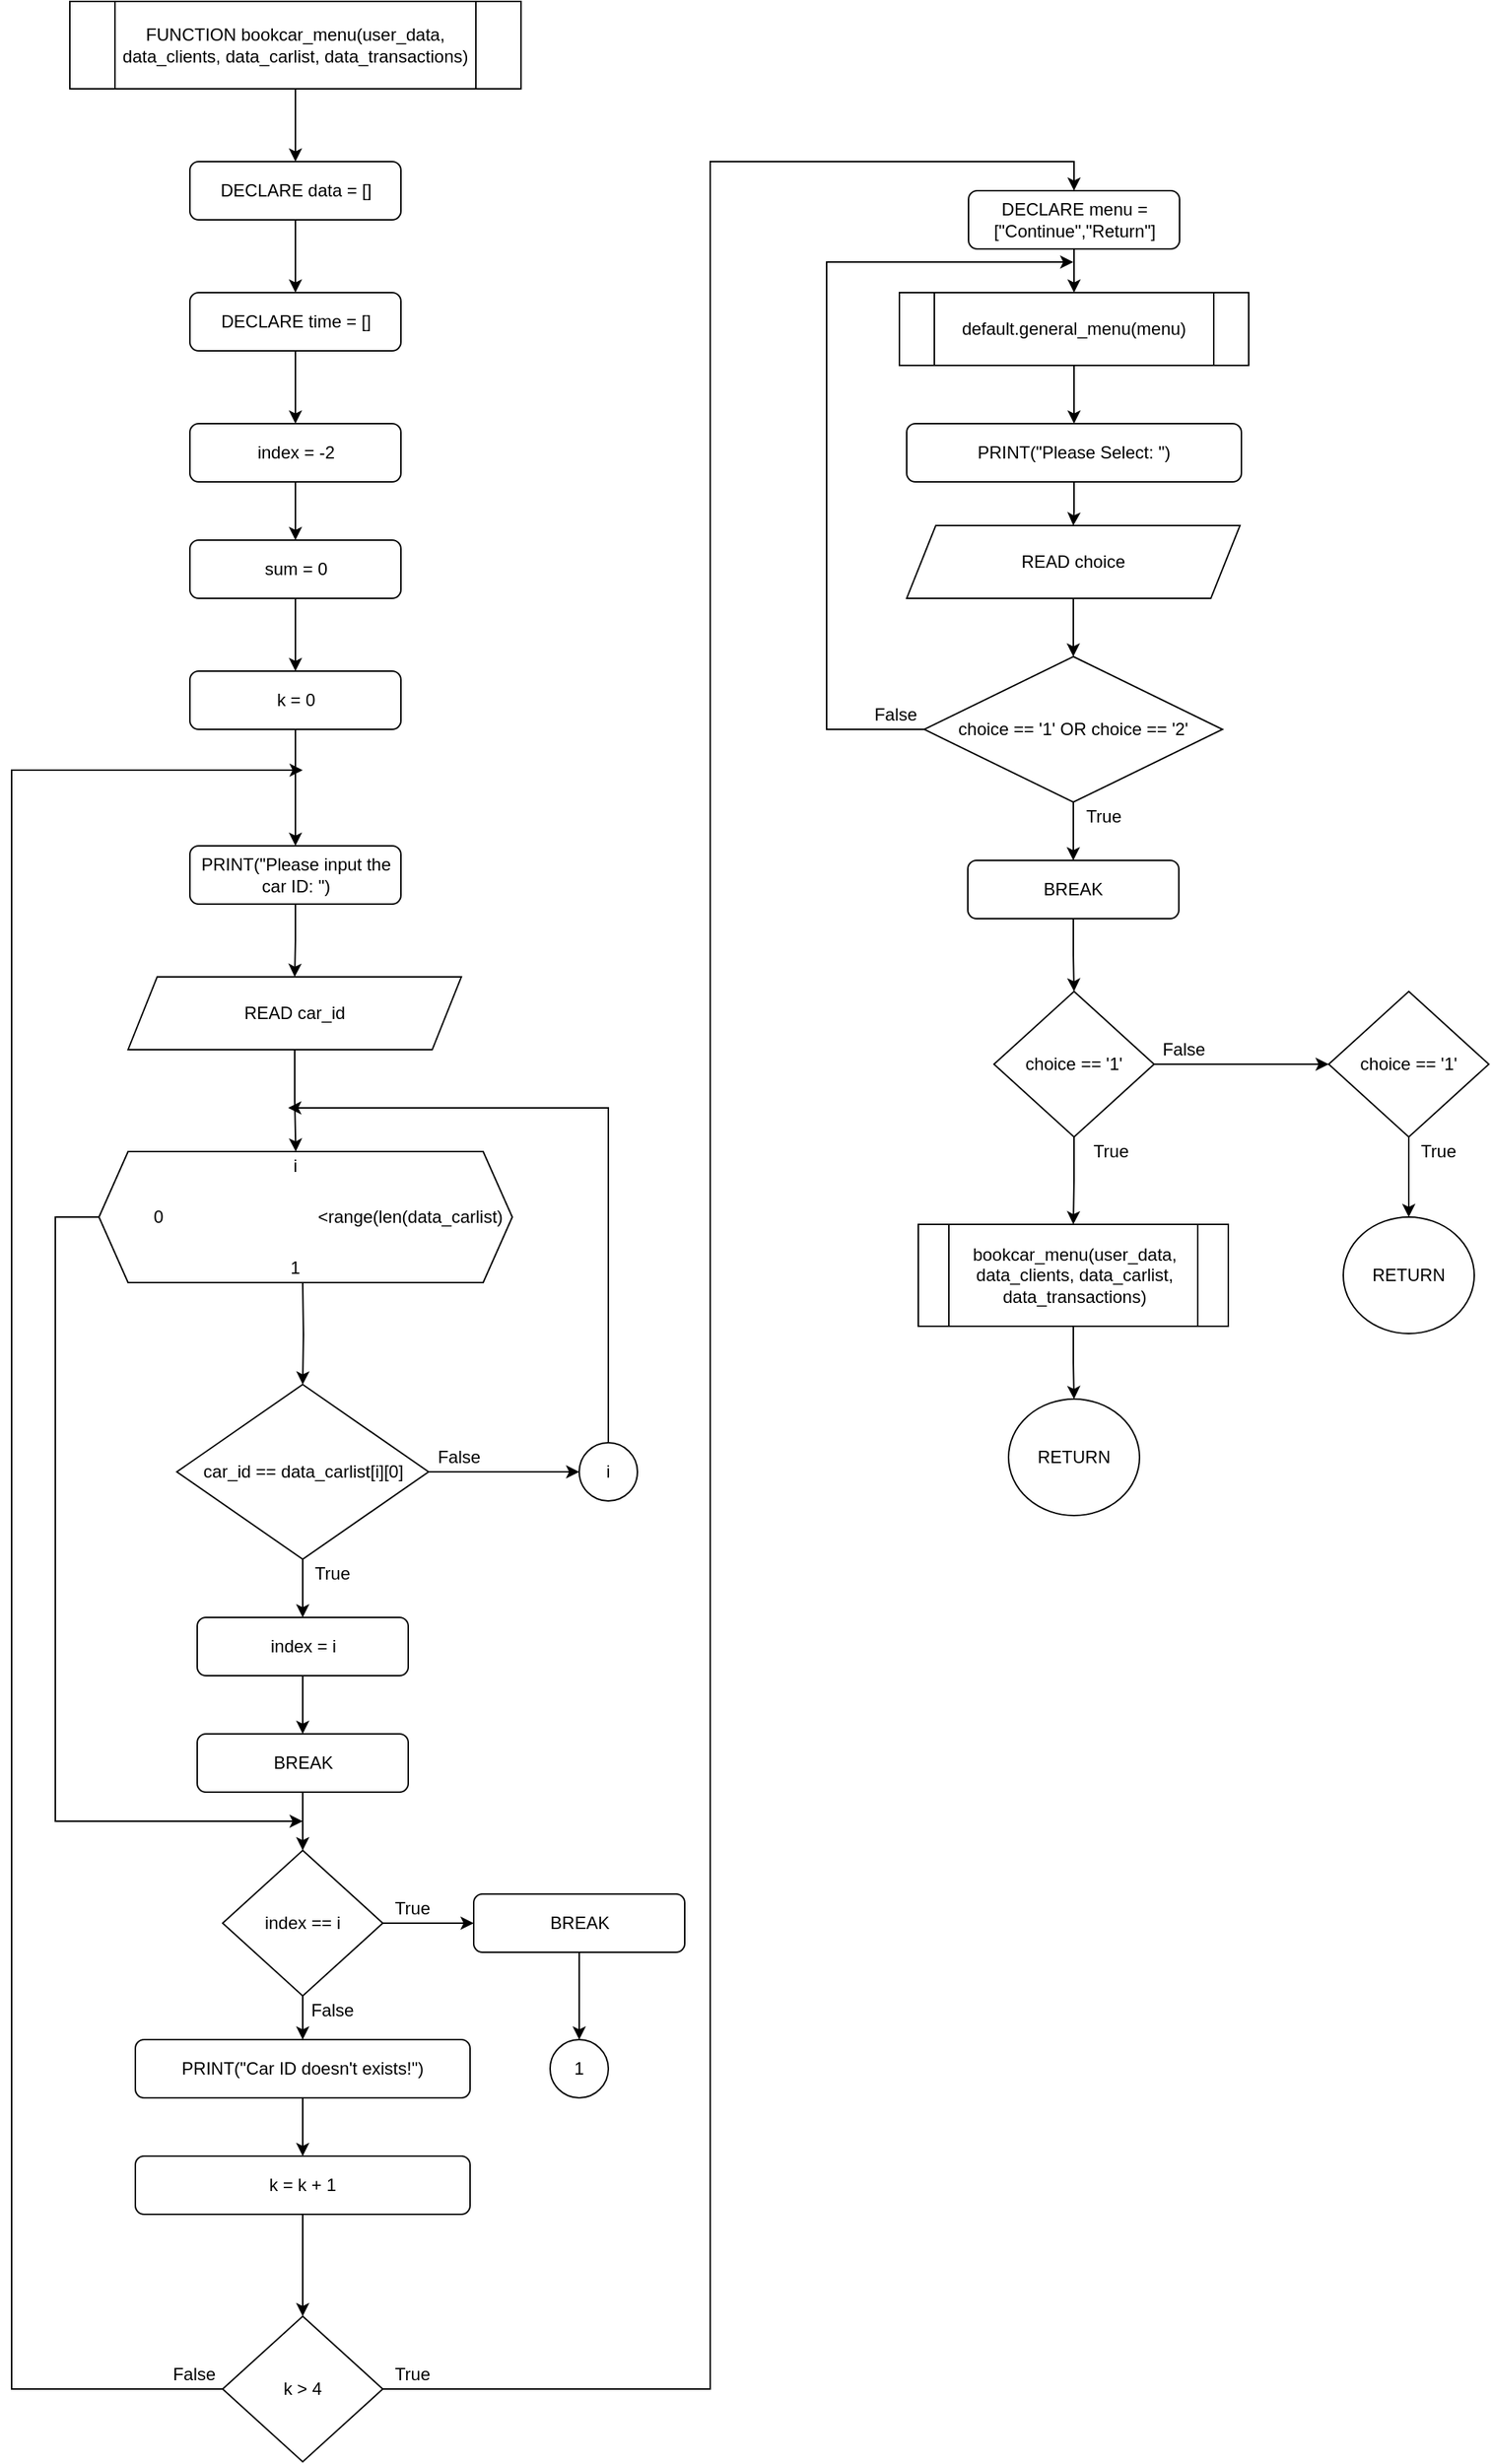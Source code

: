 <mxfile version="14.7.6" type="github" pages="4">
  <diagram id="YSC3pREoGRcZrgKI42a8" name="Page-1">
    <mxGraphModel dx="1775" dy="1242" grid="1" gridSize="10" guides="1" tooltips="1" connect="1" arrows="1" fold="1" page="1" pageScale="1" pageWidth="3300" pageHeight="4681" math="0" shadow="0">
      <root>
        <mxCell id="0" />
        <mxCell id="1" parent="0" />
        <mxCell id="8ukBdOk7Lgif3fbABD3o-3" value="" style="edgeStyle=orthogonalEdgeStyle;rounded=0;orthogonalLoop=1;jettySize=auto;html=1;" edge="1" parent="1" source="8ukBdOk7Lgif3fbABD3o-1" target="8ukBdOk7Lgif3fbABD3o-2">
          <mxGeometry relative="1" as="geometry" />
        </mxCell>
        <mxCell id="8ukBdOk7Lgif3fbABD3o-1" value="FUNCTION bookcar_menu(user_data, data_clients, data_carlist, data_transactions)" style="shape=process;whiteSpace=wrap;html=1;backgroundOutline=1;" vertex="1" parent="1">
          <mxGeometry x="560" y="170" width="310" height="60" as="geometry" />
        </mxCell>
        <mxCell id="8ukBdOk7Lgif3fbABD3o-5" value="" style="edgeStyle=orthogonalEdgeStyle;rounded=0;orthogonalLoop=1;jettySize=auto;html=1;" edge="1" parent="1" source="8ukBdOk7Lgif3fbABD3o-2" target="8ukBdOk7Lgif3fbABD3o-4">
          <mxGeometry relative="1" as="geometry" />
        </mxCell>
        <mxCell id="8ukBdOk7Lgif3fbABD3o-2" value="DECLARE data = []" style="rounded=1;whiteSpace=wrap;html=1;" vertex="1" parent="1">
          <mxGeometry x="642.5" y="280" width="145" height="40" as="geometry" />
        </mxCell>
        <mxCell id="8ukBdOk7Lgif3fbABD3o-7" value="" style="edgeStyle=orthogonalEdgeStyle;rounded=0;orthogonalLoop=1;jettySize=auto;html=1;" edge="1" parent="1" source="8ukBdOk7Lgif3fbABD3o-4" target="8ukBdOk7Lgif3fbABD3o-6">
          <mxGeometry relative="1" as="geometry" />
        </mxCell>
        <mxCell id="8ukBdOk7Lgif3fbABD3o-4" value="DECLARE time = []" style="rounded=1;whiteSpace=wrap;html=1;" vertex="1" parent="1">
          <mxGeometry x="642.5" y="370" width="145" height="40" as="geometry" />
        </mxCell>
        <mxCell id="8ukBdOk7Lgif3fbABD3o-9" value="" style="edgeStyle=orthogonalEdgeStyle;rounded=0;orthogonalLoop=1;jettySize=auto;html=1;" edge="1" parent="1" source="8ukBdOk7Lgif3fbABD3o-6" target="8ukBdOk7Lgif3fbABD3o-8">
          <mxGeometry relative="1" as="geometry" />
        </mxCell>
        <mxCell id="8ukBdOk7Lgif3fbABD3o-6" value="index = -2" style="rounded=1;whiteSpace=wrap;html=1;" vertex="1" parent="1">
          <mxGeometry x="642.5" y="460" width="145" height="40" as="geometry" />
        </mxCell>
        <mxCell id="8ukBdOk7Lgif3fbABD3o-11" value="" style="edgeStyle=orthogonalEdgeStyle;rounded=0;orthogonalLoop=1;jettySize=auto;html=1;" edge="1" parent="1" source="8ukBdOk7Lgif3fbABD3o-8" target="8ukBdOk7Lgif3fbABD3o-10">
          <mxGeometry relative="1" as="geometry" />
        </mxCell>
        <mxCell id="8ukBdOk7Lgif3fbABD3o-8" value="sum = 0" style="rounded=1;whiteSpace=wrap;html=1;" vertex="1" parent="1">
          <mxGeometry x="642.5" y="540" width="145" height="40" as="geometry" />
        </mxCell>
        <mxCell id="8ukBdOk7Lgif3fbABD3o-13" value="" style="edgeStyle=orthogonalEdgeStyle;rounded=0;orthogonalLoop=1;jettySize=auto;html=1;" edge="1" parent="1" source="8ukBdOk7Lgif3fbABD3o-10" target="8ukBdOk7Lgif3fbABD3o-12">
          <mxGeometry relative="1" as="geometry" />
        </mxCell>
        <mxCell id="8ukBdOk7Lgif3fbABD3o-10" value="k = 0" style="rounded=1;whiteSpace=wrap;html=1;" vertex="1" parent="1">
          <mxGeometry x="642.5" y="630" width="145" height="40" as="geometry" />
        </mxCell>
        <mxCell id="8ukBdOk7Lgif3fbABD3o-15" value="" style="edgeStyle=orthogonalEdgeStyle;rounded=0;orthogonalLoop=1;jettySize=auto;html=1;" edge="1" parent="1" source="8ukBdOk7Lgif3fbABD3o-12" target="8ukBdOk7Lgif3fbABD3o-14">
          <mxGeometry relative="1" as="geometry" />
        </mxCell>
        <mxCell id="8ukBdOk7Lgif3fbABD3o-12" value="PRINT(&quot;Please input the car ID: &quot;)" style="rounded=1;whiteSpace=wrap;html=1;" vertex="1" parent="1">
          <mxGeometry x="642.5" y="750" width="145" height="40" as="geometry" />
        </mxCell>
        <mxCell id="8ukBdOk7Lgif3fbABD3o-23" style="edgeStyle=orthogonalEdgeStyle;rounded=0;orthogonalLoop=1;jettySize=auto;html=1;" edge="1" parent="1" source="8ukBdOk7Lgif3fbABD3o-14" target="8ukBdOk7Lgif3fbABD3o-18">
          <mxGeometry relative="1" as="geometry" />
        </mxCell>
        <mxCell id="8ukBdOk7Lgif3fbABD3o-14" value="READ car_id" style="shape=parallelogram;perimeter=parallelogramPerimeter;whiteSpace=wrap;html=1;fixedSize=1;" vertex="1" parent="1">
          <mxGeometry x="600" y="840" width="229" height="50" as="geometry" />
        </mxCell>
        <mxCell id="8ukBdOk7Lgif3fbABD3o-16" value="" style="group" vertex="1" connectable="0" parent="1">
          <mxGeometry x="580" y="960" width="284" height="90" as="geometry" />
        </mxCell>
        <mxCell id="8ukBdOk7Lgif3fbABD3o-17" value="" style="shape=hexagon;perimeter=hexagonPerimeter2;whiteSpace=wrap;html=1;fixedSize=1;" vertex="1" parent="8ukBdOk7Lgif3fbABD3o-16">
          <mxGeometry width="284.0" height="90" as="geometry" />
        </mxCell>
        <mxCell id="8ukBdOk7Lgif3fbABD3o-18" value="i" style="text;html=1;strokeColor=none;fillColor=none;align=center;verticalAlign=middle;whiteSpace=wrap;rounded=0;" vertex="1" parent="8ukBdOk7Lgif3fbABD3o-16">
          <mxGeometry x="108.19" width="54.095" height="20" as="geometry" />
        </mxCell>
        <mxCell id="8ukBdOk7Lgif3fbABD3o-19" value="0" style="text;html=1;strokeColor=none;fillColor=none;align=center;verticalAlign=middle;whiteSpace=wrap;rounded=0;" vertex="1" parent="8ukBdOk7Lgif3fbABD3o-16">
          <mxGeometry x="13.524" y="35" width="54.095" height="20" as="geometry" />
        </mxCell>
        <mxCell id="8ukBdOk7Lgif3fbABD3o-20" value="1" style="text;html=1;strokeColor=none;fillColor=none;align=center;verticalAlign=middle;whiteSpace=wrap;rounded=0;" vertex="1" parent="8ukBdOk7Lgif3fbABD3o-16">
          <mxGeometry x="108.19" y="70" width="54.095" height="20" as="geometry" />
        </mxCell>
        <mxCell id="8ukBdOk7Lgif3fbABD3o-21" value="&amp;lt;range(len(data_carlist)" style="text;html=1;strokeColor=none;fillColor=none;align=center;verticalAlign=middle;whiteSpace=wrap;rounded=0;" vertex="1" parent="8ukBdOk7Lgif3fbABD3o-16">
          <mxGeometry x="186.988" y="35" width="54.095" height="20" as="geometry" />
        </mxCell>
        <mxCell id="8ukBdOk7Lgif3fbABD3o-31" value="" style="edgeStyle=orthogonalEdgeStyle;rounded=0;orthogonalLoop=1;jettySize=auto;html=1;" edge="1" parent="1" source="8ukBdOk7Lgif3fbABD3o-27" target="8ukBdOk7Lgif3fbABD3o-30">
          <mxGeometry relative="1" as="geometry" />
        </mxCell>
        <mxCell id="8ukBdOk7Lgif3fbABD3o-36" style="edgeStyle=orthogonalEdgeStyle;rounded=0;orthogonalLoop=1;jettySize=auto;html=1;entryX=0;entryY=0.5;entryDx=0;entryDy=0;" edge="1" parent="1" source="8ukBdOk7Lgif3fbABD3o-27" target="8ukBdOk7Lgif3fbABD3o-35">
          <mxGeometry relative="1" as="geometry" />
        </mxCell>
        <mxCell id="8ukBdOk7Lgif3fbABD3o-27" value="car_id == data_carlist[i][0]" style="rhombus;whiteSpace=wrap;html=1;" vertex="1" parent="1">
          <mxGeometry x="633.5" y="1120" width="173" height="120" as="geometry" />
        </mxCell>
        <mxCell id="8ukBdOk7Lgif3fbABD3o-28" value="" style="edgeStyle=orthogonalEdgeStyle;rounded=0;orthogonalLoop=1;jettySize=auto;html=1;" edge="1" parent="1" target="8ukBdOk7Lgif3fbABD3o-27">
          <mxGeometry relative="1" as="geometry">
            <mxPoint x="720" y="1050" as="sourcePoint" />
          </mxGeometry>
        </mxCell>
        <mxCell id="8ukBdOk7Lgif3fbABD3o-33" value="" style="edgeStyle=orthogonalEdgeStyle;rounded=0;orthogonalLoop=1;jettySize=auto;html=1;" edge="1" parent="1" source="8ukBdOk7Lgif3fbABD3o-30" target="8ukBdOk7Lgif3fbABD3o-32">
          <mxGeometry relative="1" as="geometry" />
        </mxCell>
        <mxCell id="8ukBdOk7Lgif3fbABD3o-30" value="index = i" style="rounded=1;whiteSpace=wrap;html=1;" vertex="1" parent="1">
          <mxGeometry x="647.5" y="1280" width="145" height="40" as="geometry" />
        </mxCell>
        <mxCell id="8ukBdOk7Lgif3fbABD3o-40" value="" style="edgeStyle=orthogonalEdgeStyle;rounded=0;orthogonalLoop=1;jettySize=auto;html=1;" edge="1" parent="1" source="8ukBdOk7Lgif3fbABD3o-32" target="8ukBdOk7Lgif3fbABD3o-39">
          <mxGeometry relative="1" as="geometry" />
        </mxCell>
        <mxCell id="8ukBdOk7Lgif3fbABD3o-32" value="BREAK" style="rounded=1;whiteSpace=wrap;html=1;" vertex="1" parent="1">
          <mxGeometry x="647.5" y="1360" width="145" height="40" as="geometry" />
        </mxCell>
        <mxCell id="8ukBdOk7Lgif3fbABD3o-34" value="True" style="text;html=1;align=center;verticalAlign=middle;resizable=0;points=[];autosize=1;strokeColor=none;" vertex="1" parent="1">
          <mxGeometry x="720" y="1240" width="40" height="20" as="geometry" />
        </mxCell>
        <mxCell id="8ukBdOk7Lgif3fbABD3o-37" style="edgeStyle=orthogonalEdgeStyle;rounded=0;orthogonalLoop=1;jettySize=auto;html=1;" edge="1" parent="1" source="8ukBdOk7Lgif3fbABD3o-35">
          <mxGeometry relative="1" as="geometry">
            <mxPoint x="710" y="930" as="targetPoint" />
            <Array as="points">
              <mxPoint x="930" y="930" />
            </Array>
          </mxGeometry>
        </mxCell>
        <mxCell id="8ukBdOk7Lgif3fbABD3o-35" value="i" style="ellipse;whiteSpace=wrap;html=1;aspect=fixed;" vertex="1" parent="1">
          <mxGeometry x="910" y="1160" width="40" height="40" as="geometry" />
        </mxCell>
        <mxCell id="8ukBdOk7Lgif3fbABD3o-38" value="False" style="text;html=1;align=center;verticalAlign=middle;resizable=0;points=[];autosize=1;strokeColor=none;" vertex="1" parent="1">
          <mxGeometry x="807" y="1160" width="40" height="20" as="geometry" />
        </mxCell>
        <mxCell id="8ukBdOk7Lgif3fbABD3o-42" value="" style="edgeStyle=orthogonalEdgeStyle;rounded=0;orthogonalLoop=1;jettySize=auto;html=1;" edge="1" parent="1" source="8ukBdOk7Lgif3fbABD3o-39" target="8ukBdOk7Lgif3fbABD3o-41">
          <mxGeometry relative="1" as="geometry" />
        </mxCell>
        <mxCell id="8ukBdOk7Lgif3fbABD3o-46" value="" style="edgeStyle=orthogonalEdgeStyle;rounded=0;orthogonalLoop=1;jettySize=auto;html=1;" edge="1" parent="1" source="8ukBdOk7Lgif3fbABD3o-39" target="8ukBdOk7Lgif3fbABD3o-45">
          <mxGeometry relative="1" as="geometry" />
        </mxCell>
        <mxCell id="8ukBdOk7Lgif3fbABD3o-39" value="index == i" style="rhombus;whiteSpace=wrap;html=1;" vertex="1" parent="1">
          <mxGeometry x="665" y="1440" width="110" height="100" as="geometry" />
        </mxCell>
        <mxCell id="8ukBdOk7Lgif3fbABD3o-82" value="" style="edgeStyle=orthogonalEdgeStyle;rounded=0;orthogonalLoop=1;jettySize=auto;html=1;" edge="1" parent="1" source="8ukBdOk7Lgif3fbABD3o-41" target="8ukBdOk7Lgif3fbABD3o-81">
          <mxGeometry relative="1" as="geometry" />
        </mxCell>
        <mxCell id="8ukBdOk7Lgif3fbABD3o-41" value="BREAK" style="rounded=1;whiteSpace=wrap;html=1;" vertex="1" parent="1">
          <mxGeometry x="837.5" y="1470" width="145" height="40" as="geometry" />
        </mxCell>
        <mxCell id="8ukBdOk7Lgif3fbABD3o-43" value="True" style="text;html=1;align=center;verticalAlign=middle;resizable=0;points=[];autosize=1;strokeColor=none;" vertex="1" parent="1">
          <mxGeometry x="775" y="1470" width="40" height="20" as="geometry" />
        </mxCell>
        <mxCell id="8ukBdOk7Lgif3fbABD3o-48" value="" style="edgeStyle=orthogonalEdgeStyle;rounded=0;orthogonalLoop=1;jettySize=auto;html=1;" edge="1" parent="1" source="8ukBdOk7Lgif3fbABD3o-45" target="8ukBdOk7Lgif3fbABD3o-47">
          <mxGeometry relative="1" as="geometry" />
        </mxCell>
        <mxCell id="8ukBdOk7Lgif3fbABD3o-45" value="PRINT(&quot;Car ID doesn&#39;t exists!&quot;)" style="rounded=1;whiteSpace=wrap;html=1;" vertex="1" parent="1">
          <mxGeometry x="605" y="1570" width="230" height="40" as="geometry" />
        </mxCell>
        <mxCell id="8ukBdOk7Lgif3fbABD3o-50" value="" style="edgeStyle=orthogonalEdgeStyle;rounded=0;orthogonalLoop=1;jettySize=auto;html=1;" edge="1" parent="1" source="8ukBdOk7Lgif3fbABD3o-47" target="8ukBdOk7Lgif3fbABD3o-49">
          <mxGeometry relative="1" as="geometry" />
        </mxCell>
        <mxCell id="8ukBdOk7Lgif3fbABD3o-47" value="k = k + 1" style="rounded=1;whiteSpace=wrap;html=1;" vertex="1" parent="1">
          <mxGeometry x="605" y="1650" width="230" height="40" as="geometry" />
        </mxCell>
        <mxCell id="8ukBdOk7Lgif3fbABD3o-59" style="edgeStyle=orthogonalEdgeStyle;rounded=0;orthogonalLoop=1;jettySize=auto;html=1;" edge="1" parent="1" source="8ukBdOk7Lgif3fbABD3o-49">
          <mxGeometry relative="1" as="geometry">
            <mxPoint x="720" y="698" as="targetPoint" />
            <Array as="points">
              <mxPoint x="520" y="1810" />
              <mxPoint x="520" y="698" />
            </Array>
          </mxGeometry>
        </mxCell>
        <mxCell id="8ukBdOk7Lgif3fbABD3o-60" style="edgeStyle=orthogonalEdgeStyle;rounded=0;orthogonalLoop=1;jettySize=auto;html=1;entryX=0.5;entryY=0;entryDx=0;entryDy=0;" edge="1" parent="1" source="8ukBdOk7Lgif3fbABD3o-49" target="8ukBdOk7Lgif3fbABD3o-51">
          <mxGeometry relative="1" as="geometry">
            <Array as="points">
              <mxPoint x="1000" y="1810" />
              <mxPoint x="1000" y="280" />
              <mxPoint x="1250" y="280" />
            </Array>
          </mxGeometry>
        </mxCell>
        <mxCell id="8ukBdOk7Lgif3fbABD3o-49" value="k &amp;gt; 4" style="rhombus;whiteSpace=wrap;html=1;" vertex="1" parent="1">
          <mxGeometry x="665" y="1760" width="110" height="100" as="geometry" />
        </mxCell>
        <mxCell id="8ukBdOk7Lgif3fbABD3o-55" value="" style="edgeStyle=orthogonalEdgeStyle;rounded=0;orthogonalLoop=1;jettySize=auto;html=1;" edge="1" parent="1" source="8ukBdOk7Lgif3fbABD3o-51" target="8ukBdOk7Lgif3fbABD3o-53">
          <mxGeometry relative="1" as="geometry" />
        </mxCell>
        <mxCell id="8ukBdOk7Lgif3fbABD3o-51" value="DECLARE menu = [&quot;Continue&quot;,&quot;Return&quot;]" style="rounded=1;whiteSpace=wrap;html=1;" vertex="1" parent="1">
          <mxGeometry x="1177.5" y="300" width="145" height="40" as="geometry" />
        </mxCell>
        <mxCell id="8ukBdOk7Lgif3fbABD3o-56" value="" style="edgeStyle=orthogonalEdgeStyle;rounded=0;orthogonalLoop=1;jettySize=auto;html=1;" edge="1" parent="1" source="8ukBdOk7Lgif3fbABD3o-53" target="8ukBdOk7Lgif3fbABD3o-54">
          <mxGeometry relative="1" as="geometry" />
        </mxCell>
        <mxCell id="8ukBdOk7Lgif3fbABD3o-53" value="default.general_menu(menu)" style="shape=process;whiteSpace=wrap;html=1;backgroundOutline=1;" vertex="1" parent="1">
          <mxGeometry x="1130" y="370" width="240" height="50" as="geometry" />
        </mxCell>
        <mxCell id="8ukBdOk7Lgif3fbABD3o-58" value="" style="edgeStyle=orthogonalEdgeStyle;rounded=0;orthogonalLoop=1;jettySize=auto;html=1;" edge="1" parent="1" source="8ukBdOk7Lgif3fbABD3o-54" target="8ukBdOk7Lgif3fbABD3o-57">
          <mxGeometry relative="1" as="geometry" />
        </mxCell>
        <mxCell id="8ukBdOk7Lgif3fbABD3o-54" value="PRINT(&quot;Please Select: &quot;)" style="rounded=1;whiteSpace=wrap;html=1;" vertex="1" parent="1">
          <mxGeometry x="1135" y="460" width="230" height="40" as="geometry" />
        </mxCell>
        <mxCell id="8ukBdOk7Lgif3fbABD3o-64" value="" style="edgeStyle=orthogonalEdgeStyle;rounded=0;orthogonalLoop=1;jettySize=auto;html=1;" edge="1" parent="1" source="8ukBdOk7Lgif3fbABD3o-57" target="8ukBdOk7Lgif3fbABD3o-63">
          <mxGeometry relative="1" as="geometry" />
        </mxCell>
        <mxCell id="8ukBdOk7Lgif3fbABD3o-57" value="READ choice" style="shape=parallelogram;perimeter=parallelogramPerimeter;whiteSpace=wrap;html=1;fixedSize=1;" vertex="1" parent="1">
          <mxGeometry x="1135" y="530" width="229" height="50" as="geometry" />
        </mxCell>
        <mxCell id="8ukBdOk7Lgif3fbABD3o-61" value="False" style="text;html=1;align=center;verticalAlign=middle;resizable=0;points=[];autosize=1;strokeColor=none;" vertex="1" parent="1">
          <mxGeometry x="625" y="1790" width="40" height="20" as="geometry" />
        </mxCell>
        <mxCell id="8ukBdOk7Lgif3fbABD3o-62" value="True" style="text;html=1;align=center;verticalAlign=middle;resizable=0;points=[];autosize=1;strokeColor=none;" vertex="1" parent="1">
          <mxGeometry x="775" y="1790" width="40" height="20" as="geometry" />
        </mxCell>
        <mxCell id="8ukBdOk7Lgif3fbABD3o-70" value="" style="edgeStyle=orthogonalEdgeStyle;rounded=0;orthogonalLoop=1;jettySize=auto;html=1;" edge="1" parent="1" source="8ukBdOk7Lgif3fbABD3o-63" target="8ukBdOk7Lgif3fbABD3o-65">
          <mxGeometry relative="1" as="geometry" />
        </mxCell>
        <mxCell id="8ukBdOk7Lgif3fbABD3o-71" style="edgeStyle=orthogonalEdgeStyle;rounded=0;orthogonalLoop=1;jettySize=auto;html=1;" edge="1" parent="1" source="8ukBdOk7Lgif3fbABD3o-63">
          <mxGeometry relative="1" as="geometry">
            <mxPoint x="1249.5" y="349" as="targetPoint" />
            <Array as="points">
              <mxPoint x="1080" y="670" />
              <mxPoint x="1080" y="349" />
            </Array>
          </mxGeometry>
        </mxCell>
        <mxCell id="8ukBdOk7Lgif3fbABD3o-63" value="choice == &#39;1&#39; OR choice == &#39;2&#39;" style="rhombus;whiteSpace=wrap;html=1;" vertex="1" parent="1">
          <mxGeometry x="1147" y="620" width="205" height="100" as="geometry" />
        </mxCell>
        <mxCell id="8ukBdOk7Lgif3fbABD3o-67" style="edgeStyle=orthogonalEdgeStyle;rounded=0;orthogonalLoop=1;jettySize=auto;html=1;entryX=0.5;entryY=0;entryDx=0;entryDy=0;" edge="1" parent="1" source="8ukBdOk7Lgif3fbABD3o-65" target="8ukBdOk7Lgif3fbABD3o-66">
          <mxGeometry relative="1" as="geometry" />
        </mxCell>
        <mxCell id="8ukBdOk7Lgif3fbABD3o-65" value="BREAK" style="rounded=1;whiteSpace=wrap;html=1;" vertex="1" parent="1">
          <mxGeometry x="1177" y="760" width="145" height="40" as="geometry" />
        </mxCell>
        <mxCell id="8ukBdOk7Lgif3fbABD3o-69" style="edgeStyle=orthogonalEdgeStyle;rounded=0;orthogonalLoop=1;jettySize=auto;html=1;entryX=0;entryY=0.5;entryDx=0;entryDy=0;" edge="1" parent="1" source="8ukBdOk7Lgif3fbABD3o-66" target="8ukBdOk7Lgif3fbABD3o-68">
          <mxGeometry relative="1" as="geometry" />
        </mxCell>
        <mxCell id="8ukBdOk7Lgif3fbABD3o-73" value="" style="edgeStyle=orthogonalEdgeStyle;rounded=0;orthogonalLoop=1;jettySize=auto;html=1;" edge="1" parent="1" source="8ukBdOk7Lgif3fbABD3o-66" target="8ukBdOk7Lgif3fbABD3o-72">
          <mxGeometry relative="1" as="geometry" />
        </mxCell>
        <mxCell id="8ukBdOk7Lgif3fbABD3o-66" value="choice == &#39;1&#39;" style="rhombus;whiteSpace=wrap;html=1;" vertex="1" parent="1">
          <mxGeometry x="1195" y="850" width="110" height="100" as="geometry" />
        </mxCell>
        <mxCell id="8ukBdOk7Lgif3fbABD3o-75" value="" style="edgeStyle=orthogonalEdgeStyle;rounded=0;orthogonalLoop=1;jettySize=auto;html=1;" edge="1" parent="1" source="8ukBdOk7Lgif3fbABD3o-68" target="8ukBdOk7Lgif3fbABD3o-74">
          <mxGeometry relative="1" as="geometry" />
        </mxCell>
        <mxCell id="8ukBdOk7Lgif3fbABD3o-68" value="choice == &#39;1&#39;" style="rhombus;whiteSpace=wrap;html=1;" vertex="1" parent="1">
          <mxGeometry x="1425" y="850" width="110" height="100" as="geometry" />
        </mxCell>
        <mxCell id="8ukBdOk7Lgif3fbABD3o-77" value="" style="edgeStyle=orthogonalEdgeStyle;rounded=0;orthogonalLoop=1;jettySize=auto;html=1;" edge="1" parent="1" source="8ukBdOk7Lgif3fbABD3o-72" target="8ukBdOk7Lgif3fbABD3o-76">
          <mxGeometry relative="1" as="geometry" />
        </mxCell>
        <mxCell id="8ukBdOk7Lgif3fbABD3o-72" value="bookcar_menu(user_data, data_clients, data_carlist, data_transactions)" style="shape=process;whiteSpace=wrap;html=1;backgroundOutline=1;" vertex="1" parent="1">
          <mxGeometry x="1143" y="1010" width="213" height="70" as="geometry" />
        </mxCell>
        <mxCell id="8ukBdOk7Lgif3fbABD3o-74" value="RETURN" style="ellipse;whiteSpace=wrap;html=1;" vertex="1" parent="1">
          <mxGeometry x="1435" y="1005" width="90" height="80" as="geometry" />
        </mxCell>
        <mxCell id="8ukBdOk7Lgif3fbABD3o-76" value="RETURN" style="ellipse;whiteSpace=wrap;html=1;" vertex="1" parent="1">
          <mxGeometry x="1205" y="1130" width="90" height="80" as="geometry" />
        </mxCell>
        <mxCell id="8ukBdOk7Lgif3fbABD3o-78" value="False" style="text;html=1;align=center;verticalAlign=middle;resizable=0;points=[];autosize=1;strokeColor=none;" vertex="1" parent="1">
          <mxGeometry x="1107" y="650" width="40" height="20" as="geometry" />
        </mxCell>
        <mxCell id="8ukBdOk7Lgif3fbABD3o-79" value="True" style="text;html=1;align=center;verticalAlign=middle;resizable=0;points=[];autosize=1;strokeColor=none;" vertex="1" parent="1">
          <mxGeometry x="1250" y="720" width="40" height="20" as="geometry" />
        </mxCell>
        <mxCell id="8ukBdOk7Lgif3fbABD3o-80" value="False" style="text;html=1;align=center;verticalAlign=middle;resizable=0;points=[];autosize=1;strokeColor=none;" vertex="1" parent="1">
          <mxGeometry x="720" y="1540" width="40" height="20" as="geometry" />
        </mxCell>
        <mxCell id="8ukBdOk7Lgif3fbABD3o-81" value="1" style="ellipse;whiteSpace=wrap;html=1;aspect=fixed;" vertex="1" parent="1">
          <mxGeometry x="890" y="1570" width="40" height="40" as="geometry" />
        </mxCell>
        <mxCell id="W-g8BdjZUGvjcecXiJGc-1" style="edgeStyle=orthogonalEdgeStyle;rounded=0;orthogonalLoop=1;jettySize=auto;html=1;" edge="1" parent="1" source="8ukBdOk7Lgif3fbABD3o-17">
          <mxGeometry relative="1" as="geometry">
            <mxPoint x="720" y="1420" as="targetPoint" />
            <Array as="points">
              <mxPoint x="550" y="1005" />
              <mxPoint x="550" y="1420" />
            </Array>
          </mxGeometry>
        </mxCell>
        <mxCell id="UpvCvGjiAjC1ggdcsToq-1" value="True" style="text;html=1;align=center;verticalAlign=middle;resizable=0;points=[];autosize=1;strokeColor=none;" vertex="1" parent="1">
          <mxGeometry x="1255" y="950" width="40" height="20" as="geometry" />
        </mxCell>
        <mxCell id="UpvCvGjiAjC1ggdcsToq-2" value="True" style="text;html=1;align=center;verticalAlign=middle;resizable=0;points=[];autosize=1;strokeColor=none;" vertex="1" parent="1">
          <mxGeometry x="1480" y="950" width="40" height="20" as="geometry" />
        </mxCell>
        <mxCell id="UpvCvGjiAjC1ggdcsToq-3" value="False" style="text;html=1;align=center;verticalAlign=middle;resizable=0;points=[];autosize=1;strokeColor=none;" vertex="1" parent="1">
          <mxGeometry x="1305" y="880" width="40" height="20" as="geometry" />
        </mxCell>
      </root>
    </mxGraphModel>
  </diagram>
  <diagram id="8cGT1j6S7oRrIn47xZTd" name="Page-2">
    <mxGraphModel dx="1521" dy="1064" grid="1" gridSize="10" guides="1" tooltips="1" connect="1" arrows="1" fold="1" page="1" pageScale="1" pageWidth="3300" pageHeight="4681" math="0" shadow="0">
      <root>
        <mxCell id="GZV6AmubJmzLLc3v1_bx-0" />
        <mxCell id="GZV6AmubJmzLLc3v1_bx-1" parent="GZV6AmubJmzLLc3v1_bx-0" />
        <mxCell id="GZV6AmubJmzLLc3v1_bx-7" value="" style="edgeStyle=orthogonalEdgeStyle;rounded=0;orthogonalLoop=1;jettySize=auto;html=1;" edge="1" parent="GZV6AmubJmzLLc3v1_bx-1" source="GZV6AmubJmzLLc3v1_bx-3" target="GZV6AmubJmzLLc3v1_bx-6">
          <mxGeometry relative="1" as="geometry" />
        </mxCell>
        <mxCell id="GZV6AmubJmzLLc3v1_bx-3" value="1" style="ellipse;whiteSpace=wrap;html=1;aspect=fixed;" vertex="1" parent="GZV6AmubJmzLLc3v1_bx-1">
          <mxGeometry x="415" y="160" width="40" height="40" as="geometry" />
        </mxCell>
        <mxCell id="GZV6AmubJmzLLc3v1_bx-9" value="" style="edgeStyle=orthogonalEdgeStyle;rounded=0;orthogonalLoop=1;jettySize=auto;html=1;" edge="1" parent="GZV6AmubJmzLLc3v1_bx-1" source="GZV6AmubJmzLLc3v1_bx-6" target="GZV6AmubJmzLLc3v1_bx-8">
          <mxGeometry relative="1" as="geometry" />
        </mxCell>
        <mxCell id="GZV6AmubJmzLLc3v1_bx-6" value="APPEND user_data[0] TO data" style="rounded=1;whiteSpace=wrap;html=1;" vertex="1" parent="GZV6AmubJmzLLc3v1_bx-1">
          <mxGeometry x="320" y="240" width="230" height="40" as="geometry" />
        </mxCell>
        <mxCell id="GZV6AmubJmzLLc3v1_bx-18" style="edgeStyle=orthogonalEdgeStyle;rounded=0;orthogonalLoop=1;jettySize=auto;html=1;entryX=0.5;entryY=0;entryDx=0;entryDy=0;" edge="1" parent="GZV6AmubJmzLLc3v1_bx-1" source="GZV6AmubJmzLLc3v1_bx-8" target="GZV6AmubJmzLLc3v1_bx-14">
          <mxGeometry relative="1" as="geometry" />
        </mxCell>
        <mxCell id="GZV6AmubJmzLLc3v1_bx-8" value="APPEND user_data[2] TO data" style="rounded=1;whiteSpace=wrap;html=1;" vertex="1" parent="GZV6AmubJmzLLc3v1_bx-1">
          <mxGeometry x="320" y="360" width="230" height="40" as="geometry" />
        </mxCell>
        <mxCell id="GZV6AmubJmzLLc3v1_bx-12" value="" style="group" vertex="1" connectable="0" parent="GZV6AmubJmzLLc3v1_bx-1">
          <mxGeometry x="325" y="490" width="230" height="90" as="geometry" />
        </mxCell>
        <mxCell id="GZV6AmubJmzLLc3v1_bx-13" value="" style="shape=hexagon;perimeter=hexagonPerimeter2;whiteSpace=wrap;html=1;fixedSize=1;" vertex="1" parent="GZV6AmubJmzLLc3v1_bx-12">
          <mxGeometry width="230.0" height="90" as="geometry" />
        </mxCell>
        <mxCell id="GZV6AmubJmzLLc3v1_bx-14" value="i" style="text;html=1;strokeColor=none;fillColor=none;align=center;verticalAlign=middle;whiteSpace=wrap;rounded=0;" vertex="1" parent="GZV6AmubJmzLLc3v1_bx-12">
          <mxGeometry x="87.619" width="43.81" height="20" as="geometry" />
        </mxCell>
        <mxCell id="GZV6AmubJmzLLc3v1_bx-15" value="0" style="text;html=1;strokeColor=none;fillColor=none;align=center;verticalAlign=middle;whiteSpace=wrap;rounded=0;" vertex="1" parent="GZV6AmubJmzLLc3v1_bx-12">
          <mxGeometry x="10.952" y="35" width="43.81" height="20" as="geometry" />
        </mxCell>
        <mxCell id="GZV6AmubJmzLLc3v1_bx-16" value="1" style="text;html=1;strokeColor=none;fillColor=none;align=center;verticalAlign=middle;whiteSpace=wrap;rounded=0;" vertex="1" parent="GZV6AmubJmzLLc3v1_bx-12">
          <mxGeometry x="87.619" y="70" width="43.81" height="20" as="geometry" />
        </mxCell>
        <mxCell id="GZV6AmubJmzLLc3v1_bx-17" value="&amp;lt;range(4)" style="text;html=1;strokeColor=none;fillColor=none;align=center;verticalAlign=middle;whiteSpace=wrap;rounded=0;" vertex="1" parent="GZV6AmubJmzLLc3v1_bx-12">
          <mxGeometry x="164.286" y="35" width="43.81" height="20" as="geometry" />
        </mxCell>
        <mxCell id="GZV6AmubJmzLLc3v1_bx-23" value="" style="edgeStyle=orthogonalEdgeStyle;rounded=0;orthogonalLoop=1;jettySize=auto;html=1;" edge="1" parent="GZV6AmubJmzLLc3v1_bx-1" source="GZV6AmubJmzLLc3v1_bx-19" target="GZV6AmubJmzLLc3v1_bx-22">
          <mxGeometry relative="1" as="geometry" />
        </mxCell>
        <mxCell id="GZV6AmubJmzLLc3v1_bx-19" value="APPEND data_carlist[index][i] TO data" style="rounded=1;whiteSpace=wrap;html=1;" vertex="1" parent="GZV6AmubJmzLLc3v1_bx-1">
          <mxGeometry x="325" y="640" width="230" height="40" as="geometry" />
        </mxCell>
        <mxCell id="GZV6AmubJmzLLc3v1_bx-21" value="" style="edgeStyle=orthogonalEdgeStyle;rounded=0;orthogonalLoop=1;jettySize=auto;html=1;" edge="1" parent="GZV6AmubJmzLLc3v1_bx-1" source="GZV6AmubJmzLLc3v1_bx-13" target="GZV6AmubJmzLLc3v1_bx-19">
          <mxGeometry relative="1" as="geometry" />
        </mxCell>
        <mxCell id="GZV6AmubJmzLLc3v1_bx-24" style="edgeStyle=orthogonalEdgeStyle;rounded=0;orthogonalLoop=1;jettySize=auto;html=1;" edge="1" parent="GZV6AmubJmzLLc3v1_bx-1">
          <mxGeometry relative="1" as="geometry">
            <mxPoint x="436" y="430" as="targetPoint" />
            <mxPoint x="226" y="640" as="sourcePoint" />
            <Array as="points">
              <mxPoint x="230" y="640" />
              <mxPoint x="230" y="430" />
            </Array>
          </mxGeometry>
        </mxCell>
        <mxCell id="GZV6AmubJmzLLc3v1_bx-22" value="i" style="ellipse;whiteSpace=wrap;html=1;aspect=fixed;" vertex="1" parent="GZV6AmubJmzLLc3v1_bx-1">
          <mxGeometry x="210" y="640" width="40" height="40" as="geometry" />
        </mxCell>
        <mxCell id="Sj4XasgGUbYDS0IYGO-o-2" value="" style="edgeStyle=orthogonalEdgeStyle;rounded=0;orthogonalLoop=1;jettySize=auto;html=1;" edge="1" parent="GZV6AmubJmzLLc3v1_bx-1" source="_rXl8Yy0mweQRqLHOtvy-0" target="Sj4XasgGUbYDS0IYGO-o-0">
          <mxGeometry relative="1" as="geometry" />
        </mxCell>
        <mxCell id="_rXl8Yy0mweQRqLHOtvy-0" value="APPEND data_carlist[index][9] TO data" style="rounded=1;whiteSpace=wrap;html=1;" vertex="1" parent="GZV6AmubJmzLLc3v1_bx-1">
          <mxGeometry x="325" y="730" width="230" height="40" as="geometry" />
        </mxCell>
        <mxCell id="_rXl8Yy0mweQRqLHOtvy-1" style="edgeStyle=orthogonalEdgeStyle;rounded=0;orthogonalLoop=1;jettySize=auto;html=1;entryX=1;entryY=0.5;entryDx=0;entryDy=0;" edge="1" parent="GZV6AmubJmzLLc3v1_bx-1" source="GZV6AmubJmzLLc3v1_bx-13" target="_rXl8Yy0mweQRqLHOtvy-0">
          <mxGeometry relative="1" as="geometry">
            <Array as="points">
              <mxPoint x="600" y="535" />
              <mxPoint x="600" y="750" />
            </Array>
          </mxGeometry>
        </mxCell>
        <mxCell id="Sj4XasgGUbYDS0IYGO-o-3" value="" style="edgeStyle=orthogonalEdgeStyle;rounded=0;orthogonalLoop=1;jettySize=auto;html=1;" edge="1" parent="GZV6AmubJmzLLc3v1_bx-1" source="Sj4XasgGUbYDS0IYGO-o-0" target="Sj4XasgGUbYDS0IYGO-o-1">
          <mxGeometry relative="1" as="geometry" />
        </mxCell>
        <mxCell id="Sj4XasgGUbYDS0IYGO-o-0" value="from_date = select_date(&quot;From: &quot;, user_data)" style="shape=process;whiteSpace=wrap;html=1;backgroundOutline=1;" vertex="1" parent="GZV6AmubJmzLLc3v1_bx-1">
          <mxGeometry x="320" y="840" width="240" height="50" as="geometry" />
        </mxCell>
        <mxCell id="Sj4XasgGUbYDS0IYGO-o-5" style="edgeStyle=orthogonalEdgeStyle;rounded=0;orthogonalLoop=1;jettySize=auto;html=1;entryX=0.5;entryY=0;entryDx=0;entryDy=0;" edge="1" parent="GZV6AmubJmzLLc3v1_bx-1" source="Sj4XasgGUbYDS0IYGO-o-1" target="Sj4XasgGUbYDS0IYGO-o-4">
          <mxGeometry relative="1" as="geometry" />
        </mxCell>
        <mxCell id="Sj4XasgGUbYDS0IYGO-o-1" value="PRINT(&quot;&quot;)" style="rounded=1;whiteSpace=wrap;html=1;" vertex="1" parent="GZV6AmubJmzLLc3v1_bx-1">
          <mxGeometry x="325" y="950" width="230" height="40" as="geometry" />
        </mxCell>
        <mxCell id="FgeCXVC08KKCuWiRvYAd-1" value="" style="edgeStyle=orthogonalEdgeStyle;rounded=0;orthogonalLoop=1;jettySize=auto;html=1;" edge="1" parent="GZV6AmubJmzLLc3v1_bx-1" source="Sj4XasgGUbYDS0IYGO-o-4" target="FgeCXVC08KKCuWiRvYAd-0">
          <mxGeometry relative="1" as="geometry" />
        </mxCell>
        <mxCell id="FgeCXVC08KKCuWiRvYAd-6" value="" style="edgeStyle=orthogonalEdgeStyle;rounded=0;orthogonalLoop=1;jettySize=auto;html=1;" edge="1" parent="GZV6AmubJmzLLc3v1_bx-1" source="Sj4XasgGUbYDS0IYGO-o-4" target="FgeCXVC08KKCuWiRvYAd-5">
          <mxGeometry relative="1" as="geometry" />
        </mxCell>
        <mxCell id="Sj4XasgGUbYDS0IYGO-o-4" value="from_date == 1" style="rhombus;whiteSpace=wrap;html=1;" vertex="1" parent="GZV6AmubJmzLLc3v1_bx-1">
          <mxGeometry x="175" y="1040" width="110" height="100" as="geometry" />
        </mxCell>
        <mxCell id="FgeCXVC08KKCuWiRvYAd-3" value="" style="edgeStyle=orthogonalEdgeStyle;rounded=0;orthogonalLoop=1;jettySize=auto;html=1;" edge="1" parent="GZV6AmubJmzLLc3v1_bx-1" source="FgeCXVC08KKCuWiRvYAd-0" target="FgeCXVC08KKCuWiRvYAd-2">
          <mxGeometry relative="1" as="geometry" />
        </mxCell>
        <mxCell id="FgeCXVC08KKCuWiRvYAd-9" value="" style="edgeStyle=orthogonalEdgeStyle;rounded=0;orthogonalLoop=1;jettySize=auto;html=1;" edge="1" parent="GZV6AmubJmzLLc3v1_bx-1" source="FgeCXVC08KKCuWiRvYAd-0" target="FgeCXVC08KKCuWiRvYAd-8">
          <mxGeometry relative="1" as="geometry" />
        </mxCell>
        <mxCell id="FgeCXVC08KKCuWiRvYAd-0" value="from_date == 2" style="rhombus;whiteSpace=wrap;html=1;" vertex="1" parent="GZV6AmubJmzLLc3v1_bx-1">
          <mxGeometry x="380" y="1040" width="110" height="100" as="geometry" />
        </mxCell>
        <mxCell id="FgeCXVC08KKCuWiRvYAd-25" style="edgeStyle=orthogonalEdgeStyle;rounded=0;orthogonalLoop=1;jettySize=auto;html=1;entryX=0.5;entryY=0;entryDx=0;entryDy=0;" edge="1" parent="GZV6AmubJmzLLc3v1_bx-1" source="FgeCXVC08KKCuWiRvYAd-2" target="FgeCXVC08KKCuWiRvYAd-11">
          <mxGeometry relative="1" as="geometry">
            <Array as="points">
              <mxPoint x="623" y="1270" />
              <mxPoint x="440" y="1270" />
            </Array>
          </mxGeometry>
        </mxCell>
        <mxCell id="FgeCXVC08KKCuWiRvYAd-2" value="BREAK" style="rounded=1;whiteSpace=wrap;html=1;" vertex="1" parent="GZV6AmubJmzLLc3v1_bx-1">
          <mxGeometry x="550" y="1070" width="145" height="40" as="geometry" />
        </mxCell>
        <mxCell id="FgeCXVC08KKCuWiRvYAd-4" value="True" style="text;html=1;align=center;verticalAlign=middle;resizable=0;points=[];autosize=1;strokeColor=none;" vertex="1" parent="GZV6AmubJmzLLc3v1_bx-1">
          <mxGeometry x="230" y="1140" width="40" height="20" as="geometry" />
        </mxCell>
        <mxCell id="FgeCXVC08KKCuWiRvYAd-7" style="edgeStyle=orthogonalEdgeStyle;rounded=0;orthogonalLoop=1;jettySize=auto;html=1;entryX=0;entryY=0.5;entryDx=0;entryDy=0;" edge="1" parent="GZV6AmubJmzLLc3v1_bx-1" source="FgeCXVC08KKCuWiRvYAd-5" target="Sj4XasgGUbYDS0IYGO-o-0">
          <mxGeometry relative="1" as="geometry">
            <Array as="points">
              <mxPoint x="130" y="1200" />
              <mxPoint x="130" y="865" />
            </Array>
          </mxGeometry>
        </mxCell>
        <mxCell id="FgeCXVC08KKCuWiRvYAd-5" value="PASS" style="rounded=1;whiteSpace=wrap;html=1;" vertex="1" parent="GZV6AmubJmzLLc3v1_bx-1">
          <mxGeometry x="158" y="1180" width="145" height="40" as="geometry" />
        </mxCell>
        <mxCell id="FgeCXVC08KKCuWiRvYAd-8" value="RETURN" style="ellipse;whiteSpace=wrap;html=1;" vertex="1" parent="GZV6AmubJmzLLc3v1_bx-1">
          <mxGeometry x="390" y="1170" width="90" height="80" as="geometry" />
        </mxCell>
        <mxCell id="FgeCXVC08KKCuWiRvYAd-10" value="" style="edgeStyle=orthogonalEdgeStyle;rounded=0;orthogonalLoop=1;jettySize=auto;html=1;" edge="1" parent="GZV6AmubJmzLLc3v1_bx-1" source="FgeCXVC08KKCuWiRvYAd-11" target="FgeCXVC08KKCuWiRvYAd-13">
          <mxGeometry relative="1" as="geometry" />
        </mxCell>
        <mxCell id="FgeCXVC08KKCuWiRvYAd-11" value="from_time = select_time(&quot;From: &quot;)" style="shape=process;whiteSpace=wrap;html=1;backgroundOutline=1;" vertex="1" parent="GZV6AmubJmzLLc3v1_bx-1">
          <mxGeometry x="320" y="1300" width="240" height="50" as="geometry" />
        </mxCell>
        <mxCell id="FgeCXVC08KKCuWiRvYAd-12" style="edgeStyle=orthogonalEdgeStyle;rounded=0;orthogonalLoop=1;jettySize=auto;html=1;entryX=0.5;entryY=0;entryDx=0;entryDy=0;" edge="1" parent="GZV6AmubJmzLLc3v1_bx-1" source="FgeCXVC08KKCuWiRvYAd-13" target="FgeCXVC08KKCuWiRvYAd-16">
          <mxGeometry relative="1" as="geometry" />
        </mxCell>
        <mxCell id="FgeCXVC08KKCuWiRvYAd-13" value="PRINT(&quot;&quot;)" style="rounded=1;whiteSpace=wrap;html=1;" vertex="1" parent="GZV6AmubJmzLLc3v1_bx-1">
          <mxGeometry x="325" y="1410" width="230" height="40" as="geometry" />
        </mxCell>
        <mxCell id="FgeCXVC08KKCuWiRvYAd-14" value="" style="edgeStyle=orthogonalEdgeStyle;rounded=0;orthogonalLoop=1;jettySize=auto;html=1;" edge="1" parent="GZV6AmubJmzLLc3v1_bx-1" source="FgeCXVC08KKCuWiRvYAd-16" target="FgeCXVC08KKCuWiRvYAd-19">
          <mxGeometry relative="1" as="geometry" />
        </mxCell>
        <mxCell id="FgeCXVC08KKCuWiRvYAd-15" value="" style="edgeStyle=orthogonalEdgeStyle;rounded=0;orthogonalLoop=1;jettySize=auto;html=1;" edge="1" parent="GZV6AmubJmzLLc3v1_bx-1" source="FgeCXVC08KKCuWiRvYAd-16" target="FgeCXVC08KKCuWiRvYAd-23">
          <mxGeometry relative="1" as="geometry" />
        </mxCell>
        <mxCell id="FgeCXVC08KKCuWiRvYAd-16" value="from_time == 1" style="rhombus;whiteSpace=wrap;html=1;" vertex="1" parent="GZV6AmubJmzLLc3v1_bx-1">
          <mxGeometry x="175" y="1500" width="110" height="100" as="geometry" />
        </mxCell>
        <mxCell id="FgeCXVC08KKCuWiRvYAd-17" value="" style="edgeStyle=orthogonalEdgeStyle;rounded=0;orthogonalLoop=1;jettySize=auto;html=1;" edge="1" parent="GZV6AmubJmzLLc3v1_bx-1" source="FgeCXVC08KKCuWiRvYAd-19" target="FgeCXVC08KKCuWiRvYAd-20">
          <mxGeometry relative="1" as="geometry" />
        </mxCell>
        <mxCell id="FgeCXVC08KKCuWiRvYAd-18" value="" style="edgeStyle=orthogonalEdgeStyle;rounded=0;orthogonalLoop=1;jettySize=auto;html=1;" edge="1" parent="GZV6AmubJmzLLc3v1_bx-1" source="FgeCXVC08KKCuWiRvYAd-19" target="FgeCXVC08KKCuWiRvYAd-24">
          <mxGeometry relative="1" as="geometry" />
        </mxCell>
        <mxCell id="FgeCXVC08KKCuWiRvYAd-19" value="from_time == 2" style="rhombus;whiteSpace=wrap;html=1;" vertex="1" parent="GZV6AmubJmzLLc3v1_bx-1">
          <mxGeometry x="380" y="1500" width="110" height="100" as="geometry" />
        </mxCell>
        <mxCell id="FgeCXVC08KKCuWiRvYAd-41" style="edgeStyle=orthogonalEdgeStyle;rounded=0;orthogonalLoop=1;jettySize=auto;html=1;entryX=0.5;entryY=0;entryDx=0;entryDy=0;" edge="1" parent="GZV6AmubJmzLLc3v1_bx-1" source="FgeCXVC08KKCuWiRvYAd-20" target="FgeCXVC08KKCuWiRvYAd-27">
          <mxGeometry relative="1" as="geometry">
            <Array as="points">
              <mxPoint x="720" y="1550" />
              <mxPoint x="720" y="200" />
              <mxPoint x="1070" y="200" />
            </Array>
          </mxGeometry>
        </mxCell>
        <mxCell id="FgeCXVC08KKCuWiRvYAd-20" value="BREAK" style="rounded=1;whiteSpace=wrap;html=1;" vertex="1" parent="GZV6AmubJmzLLc3v1_bx-1">
          <mxGeometry x="550" y="1530" width="145" height="40" as="geometry" />
        </mxCell>
        <mxCell id="FgeCXVC08KKCuWiRvYAd-21" value="True" style="text;html=1;align=center;verticalAlign=middle;resizable=0;points=[];autosize=1;strokeColor=none;" vertex="1" parent="GZV6AmubJmzLLc3v1_bx-1">
          <mxGeometry x="230" y="1600" width="40" height="20" as="geometry" />
        </mxCell>
        <mxCell id="FgeCXVC08KKCuWiRvYAd-22" style="edgeStyle=orthogonalEdgeStyle;rounded=0;orthogonalLoop=1;jettySize=auto;html=1;entryX=0;entryY=0.5;entryDx=0;entryDy=0;" edge="1" parent="GZV6AmubJmzLLc3v1_bx-1" source="FgeCXVC08KKCuWiRvYAd-23" target="FgeCXVC08KKCuWiRvYAd-11">
          <mxGeometry relative="1" as="geometry">
            <Array as="points">
              <mxPoint x="130" y="1660" />
              <mxPoint x="130" y="1325" />
            </Array>
          </mxGeometry>
        </mxCell>
        <mxCell id="FgeCXVC08KKCuWiRvYAd-23" value="PASS" style="rounded=1;whiteSpace=wrap;html=1;" vertex="1" parent="GZV6AmubJmzLLc3v1_bx-1">
          <mxGeometry x="158" y="1640" width="145" height="40" as="geometry" />
        </mxCell>
        <mxCell id="FgeCXVC08KKCuWiRvYAd-24" value="RETURN" style="ellipse;whiteSpace=wrap;html=1;" vertex="1" parent="GZV6AmubJmzLLc3v1_bx-1">
          <mxGeometry x="390" y="1630" width="90" height="80" as="geometry" />
        </mxCell>
        <mxCell id="FgeCXVC08KKCuWiRvYAd-26" value="" style="edgeStyle=orthogonalEdgeStyle;rounded=0;orthogonalLoop=1;jettySize=auto;html=1;" edge="1" parent="GZV6AmubJmzLLc3v1_bx-1" source="FgeCXVC08KKCuWiRvYAd-27" target="FgeCXVC08KKCuWiRvYAd-29">
          <mxGeometry relative="1" as="geometry" />
        </mxCell>
        <mxCell id="FgeCXVC08KKCuWiRvYAd-27" value="to_date = select_date(&quot;To: &quot;, user_data)" style="shape=process;whiteSpace=wrap;html=1;backgroundOutline=1;" vertex="1" parent="GZV6AmubJmzLLc3v1_bx-1">
          <mxGeometry x="950" y="240" width="240" height="50" as="geometry" />
        </mxCell>
        <mxCell id="FgeCXVC08KKCuWiRvYAd-28" style="edgeStyle=orthogonalEdgeStyle;rounded=0;orthogonalLoop=1;jettySize=auto;html=1;entryX=0.5;entryY=0;entryDx=0;entryDy=0;" edge="1" parent="GZV6AmubJmzLLc3v1_bx-1" source="FgeCXVC08KKCuWiRvYAd-29" target="FgeCXVC08KKCuWiRvYAd-32">
          <mxGeometry relative="1" as="geometry" />
        </mxCell>
        <mxCell id="FgeCXVC08KKCuWiRvYAd-29" value="PRINT(&quot;&quot;)" style="rounded=1;whiteSpace=wrap;html=1;" vertex="1" parent="GZV6AmubJmzLLc3v1_bx-1">
          <mxGeometry x="955" y="350" width="230" height="40" as="geometry" />
        </mxCell>
        <mxCell id="FgeCXVC08KKCuWiRvYAd-30" value="" style="edgeStyle=orthogonalEdgeStyle;rounded=0;orthogonalLoop=1;jettySize=auto;html=1;" edge="1" parent="GZV6AmubJmzLLc3v1_bx-1" source="FgeCXVC08KKCuWiRvYAd-32" target="FgeCXVC08KKCuWiRvYAd-35">
          <mxGeometry relative="1" as="geometry" />
        </mxCell>
        <mxCell id="FgeCXVC08KKCuWiRvYAd-31" value="" style="edgeStyle=orthogonalEdgeStyle;rounded=0;orthogonalLoop=1;jettySize=auto;html=1;" edge="1" parent="GZV6AmubJmzLLc3v1_bx-1" source="FgeCXVC08KKCuWiRvYAd-32" target="FgeCXVC08KKCuWiRvYAd-39">
          <mxGeometry relative="1" as="geometry" />
        </mxCell>
        <mxCell id="FgeCXVC08KKCuWiRvYAd-32" value="to_date == 1" style="rhombus;whiteSpace=wrap;html=1;" vertex="1" parent="GZV6AmubJmzLLc3v1_bx-1">
          <mxGeometry x="805" y="440" width="110" height="100" as="geometry" />
        </mxCell>
        <mxCell id="FgeCXVC08KKCuWiRvYAd-33" value="" style="edgeStyle=orthogonalEdgeStyle;rounded=0;orthogonalLoop=1;jettySize=auto;html=1;" edge="1" parent="GZV6AmubJmzLLc3v1_bx-1" source="FgeCXVC08KKCuWiRvYAd-35" target="FgeCXVC08KKCuWiRvYAd-36">
          <mxGeometry relative="1" as="geometry" />
        </mxCell>
        <mxCell id="FgeCXVC08KKCuWiRvYAd-34" value="" style="edgeStyle=orthogonalEdgeStyle;rounded=0;orthogonalLoop=1;jettySize=auto;html=1;" edge="1" parent="GZV6AmubJmzLLc3v1_bx-1" source="FgeCXVC08KKCuWiRvYAd-35" target="FgeCXVC08KKCuWiRvYAd-40">
          <mxGeometry relative="1" as="geometry" />
        </mxCell>
        <mxCell id="FgeCXVC08KKCuWiRvYAd-35" value="to_date == 2" style="rhombus;whiteSpace=wrap;html=1;" vertex="1" parent="GZV6AmubJmzLLc3v1_bx-1">
          <mxGeometry x="1010" y="440" width="110" height="100" as="geometry" />
        </mxCell>
        <mxCell id="FgeCXVC08KKCuWiRvYAd-58" style="edgeStyle=orthogonalEdgeStyle;rounded=0;orthogonalLoop=1;jettySize=auto;html=1;entryX=0.5;entryY=0;entryDx=0;entryDy=0;" edge="1" parent="GZV6AmubJmzLLc3v1_bx-1" source="FgeCXVC08KKCuWiRvYAd-36" target="FgeCXVC08KKCuWiRvYAd-44">
          <mxGeometry relative="1" as="geometry">
            <Array as="points">
              <mxPoint x="1253" y="670" />
              <mxPoint x="1070" y="670" />
            </Array>
          </mxGeometry>
        </mxCell>
        <mxCell id="FgeCXVC08KKCuWiRvYAd-36" value="BREAK" style="rounded=1;whiteSpace=wrap;html=1;" vertex="1" parent="GZV6AmubJmzLLc3v1_bx-1">
          <mxGeometry x="1180" y="470" width="145" height="40" as="geometry" />
        </mxCell>
        <mxCell id="FgeCXVC08KKCuWiRvYAd-37" value="True" style="text;html=1;align=center;verticalAlign=middle;resizable=0;points=[];autosize=1;strokeColor=none;" vertex="1" parent="GZV6AmubJmzLLc3v1_bx-1">
          <mxGeometry x="860" y="540" width="40" height="20" as="geometry" />
        </mxCell>
        <mxCell id="FgeCXVC08KKCuWiRvYAd-38" style="edgeStyle=orthogonalEdgeStyle;rounded=0;orthogonalLoop=1;jettySize=auto;html=1;entryX=0;entryY=0.5;entryDx=0;entryDy=0;" edge="1" parent="GZV6AmubJmzLLc3v1_bx-1" source="FgeCXVC08KKCuWiRvYAd-39" target="FgeCXVC08KKCuWiRvYAd-27">
          <mxGeometry relative="1" as="geometry">
            <Array as="points">
              <mxPoint x="760" y="600" />
              <mxPoint x="760" y="265" />
            </Array>
          </mxGeometry>
        </mxCell>
        <mxCell id="FgeCXVC08KKCuWiRvYAd-39" value="PASS" style="rounded=1;whiteSpace=wrap;html=1;" vertex="1" parent="GZV6AmubJmzLLc3v1_bx-1">
          <mxGeometry x="788" y="580" width="145" height="40" as="geometry" />
        </mxCell>
        <mxCell id="FgeCXVC08KKCuWiRvYAd-40" value="RETURN" style="ellipse;whiteSpace=wrap;html=1;" vertex="1" parent="GZV6AmubJmzLLc3v1_bx-1">
          <mxGeometry x="1020" y="570" width="90" height="80" as="geometry" />
        </mxCell>
        <mxCell id="FgeCXVC08KKCuWiRvYAd-43" value="" style="edgeStyle=orthogonalEdgeStyle;rounded=0;orthogonalLoop=1;jettySize=auto;html=1;" edge="1" parent="GZV6AmubJmzLLc3v1_bx-1" source="FgeCXVC08KKCuWiRvYAd-44" target="FgeCXVC08KKCuWiRvYAd-46">
          <mxGeometry relative="1" as="geometry" />
        </mxCell>
        <mxCell id="FgeCXVC08KKCuWiRvYAd-44" value="to_time = select_time(&quot;To: &quot;)" style="shape=process;whiteSpace=wrap;html=1;backgroundOutline=1;" vertex="1" parent="GZV6AmubJmzLLc3v1_bx-1">
          <mxGeometry x="950" y="710" width="240" height="50" as="geometry" />
        </mxCell>
        <mxCell id="FgeCXVC08KKCuWiRvYAd-45" style="edgeStyle=orthogonalEdgeStyle;rounded=0;orthogonalLoop=1;jettySize=auto;html=1;entryX=0.5;entryY=0;entryDx=0;entryDy=0;" edge="1" parent="GZV6AmubJmzLLc3v1_bx-1" source="FgeCXVC08KKCuWiRvYAd-46" target="FgeCXVC08KKCuWiRvYAd-49">
          <mxGeometry relative="1" as="geometry" />
        </mxCell>
        <mxCell id="FgeCXVC08KKCuWiRvYAd-46" value="PRINT(&quot;&quot;)" style="rounded=1;whiteSpace=wrap;html=1;" vertex="1" parent="GZV6AmubJmzLLc3v1_bx-1">
          <mxGeometry x="955" y="820" width="230" height="40" as="geometry" />
        </mxCell>
        <mxCell id="FgeCXVC08KKCuWiRvYAd-47" value="" style="edgeStyle=orthogonalEdgeStyle;rounded=0;orthogonalLoop=1;jettySize=auto;html=1;" edge="1" parent="GZV6AmubJmzLLc3v1_bx-1" source="FgeCXVC08KKCuWiRvYAd-49" target="FgeCXVC08KKCuWiRvYAd-52">
          <mxGeometry relative="1" as="geometry" />
        </mxCell>
        <mxCell id="FgeCXVC08KKCuWiRvYAd-48" value="" style="edgeStyle=orthogonalEdgeStyle;rounded=0;orthogonalLoop=1;jettySize=auto;html=1;" edge="1" parent="GZV6AmubJmzLLc3v1_bx-1" source="FgeCXVC08KKCuWiRvYAd-49" target="FgeCXVC08KKCuWiRvYAd-56">
          <mxGeometry relative="1" as="geometry" />
        </mxCell>
        <mxCell id="FgeCXVC08KKCuWiRvYAd-49" value="to_time == 1" style="rhombus;whiteSpace=wrap;html=1;" vertex="1" parent="GZV6AmubJmzLLc3v1_bx-1">
          <mxGeometry x="805" y="910" width="110" height="100" as="geometry" />
        </mxCell>
        <mxCell id="FgeCXVC08KKCuWiRvYAd-50" value="" style="edgeStyle=orthogonalEdgeStyle;rounded=0;orthogonalLoop=1;jettySize=auto;html=1;" edge="1" parent="GZV6AmubJmzLLc3v1_bx-1" source="FgeCXVC08KKCuWiRvYAd-52" target="FgeCXVC08KKCuWiRvYAd-53">
          <mxGeometry relative="1" as="geometry" />
        </mxCell>
        <mxCell id="FgeCXVC08KKCuWiRvYAd-51" value="" style="edgeStyle=orthogonalEdgeStyle;rounded=0;orthogonalLoop=1;jettySize=auto;html=1;" edge="1" parent="GZV6AmubJmzLLc3v1_bx-1" source="FgeCXVC08KKCuWiRvYAd-52" target="FgeCXVC08KKCuWiRvYAd-57">
          <mxGeometry relative="1" as="geometry" />
        </mxCell>
        <mxCell id="FgeCXVC08KKCuWiRvYAd-52" value="to_time == 2" style="rhombus;whiteSpace=wrap;html=1;" vertex="1" parent="GZV6AmubJmzLLc3v1_bx-1">
          <mxGeometry x="1010" y="910" width="110" height="100" as="geometry" />
        </mxCell>
        <mxCell id="FgeCXVC08KKCuWiRvYAd-60" style="edgeStyle=orthogonalEdgeStyle;rounded=0;orthogonalLoop=1;jettySize=auto;html=1;entryX=0.5;entryY=0;entryDx=0;entryDy=0;" edge="1" parent="GZV6AmubJmzLLc3v1_bx-1" source="FgeCXVC08KKCuWiRvYAd-53" target="FgeCXVC08KKCuWiRvYAd-59">
          <mxGeometry relative="1" as="geometry">
            <Array as="points">
              <mxPoint x="1253" y="1140" />
              <mxPoint x="1080" y="1140" />
            </Array>
          </mxGeometry>
        </mxCell>
        <mxCell id="FgeCXVC08KKCuWiRvYAd-53" value="BREAK" style="rounded=1;whiteSpace=wrap;html=1;" vertex="1" parent="GZV6AmubJmzLLc3v1_bx-1">
          <mxGeometry x="1180" y="940" width="145" height="40" as="geometry" />
        </mxCell>
        <mxCell id="FgeCXVC08KKCuWiRvYAd-54" value="True" style="text;html=1;align=center;verticalAlign=middle;resizable=0;points=[];autosize=1;strokeColor=none;" vertex="1" parent="GZV6AmubJmzLLc3v1_bx-1">
          <mxGeometry x="860" y="1010" width="40" height="20" as="geometry" />
        </mxCell>
        <mxCell id="FgeCXVC08KKCuWiRvYAd-55" style="edgeStyle=orthogonalEdgeStyle;rounded=0;orthogonalLoop=1;jettySize=auto;html=1;entryX=0;entryY=0.5;entryDx=0;entryDy=0;" edge="1" parent="GZV6AmubJmzLLc3v1_bx-1" source="FgeCXVC08KKCuWiRvYAd-56" target="FgeCXVC08KKCuWiRvYAd-44">
          <mxGeometry relative="1" as="geometry">
            <Array as="points">
              <mxPoint x="760" y="1070" />
              <mxPoint x="760" y="735" />
            </Array>
          </mxGeometry>
        </mxCell>
        <mxCell id="FgeCXVC08KKCuWiRvYAd-56" value="PASS" style="rounded=1;whiteSpace=wrap;html=1;" vertex="1" parent="GZV6AmubJmzLLc3v1_bx-1">
          <mxGeometry x="788" y="1050" width="145" height="40" as="geometry" />
        </mxCell>
        <mxCell id="FgeCXVC08KKCuWiRvYAd-57" value="RETURN" style="ellipse;whiteSpace=wrap;html=1;" vertex="1" parent="GZV6AmubJmzLLc3v1_bx-1">
          <mxGeometry x="1020" y="1040" width="90" height="80" as="geometry" />
        </mxCell>
        <mxCell id="FgeCXVC08KKCuWiRvYAd-62" value="" style="edgeStyle=orthogonalEdgeStyle;rounded=0;orthogonalLoop=1;jettySize=auto;html=1;" edge="1" parent="GZV6AmubJmzLLc3v1_bx-1" source="FgeCXVC08KKCuWiRvYAd-59" target="FgeCXVC08KKCuWiRvYAd-61">
          <mxGeometry relative="1" as="geometry" />
        </mxCell>
        <mxCell id="FgeCXVC08KKCuWiRvYAd-59" value="from_datetime = datetime.datetime.strptime(from_date + &quot; &quot; + from_time, &quot;%d-%m-%Y %H:%M&quot;)" style="rounded=1;whiteSpace=wrap;html=1;" vertex="1" parent="GZV6AmubJmzLLc3v1_bx-1">
          <mxGeometry x="900" y="1190" width="360" height="40" as="geometry" />
        </mxCell>
        <mxCell id="FgeCXVC08KKCuWiRvYAd-72" value="" style="edgeStyle=orthogonalEdgeStyle;rounded=0;orthogonalLoop=1;jettySize=auto;html=1;" edge="1" parent="GZV6AmubJmzLLc3v1_bx-1" source="FgeCXVC08KKCuWiRvYAd-61" target="FgeCXVC08KKCuWiRvYAd-63">
          <mxGeometry relative="1" as="geometry" />
        </mxCell>
        <mxCell id="FgeCXVC08KKCuWiRvYAd-61" value="to_datetime = datetime.datetime.strptime(to_date + &quot; &quot; + to_time, &quot;%d-%m-%Y %H:%M&quot;)" style="rounded=1;whiteSpace=wrap;html=1;" vertex="1" parent="GZV6AmubJmzLLc3v1_bx-1">
          <mxGeometry x="900" y="1270" width="360" height="40" as="geometry" />
        </mxCell>
        <mxCell id="FgeCXVC08KKCuWiRvYAd-73" value="" style="edgeStyle=orthogonalEdgeStyle;rounded=0;orthogonalLoop=1;jettySize=auto;html=1;" edge="1" parent="GZV6AmubJmzLLc3v1_bx-1" source="FgeCXVC08KKCuWiRvYAd-63" target="FgeCXVC08KKCuWiRvYAd-65">
          <mxGeometry relative="1" as="geometry" />
        </mxCell>
        <mxCell id="FgeCXVC08KKCuWiRvYAd-63" value="from_date = from_datetime.strftime(&quot;%d-%m-%Y&quot;)" style="rounded=1;whiteSpace=wrap;html=1;" vertex="1" parent="GZV6AmubJmzLLc3v1_bx-1">
          <mxGeometry x="900" y="1350" width="360" height="40" as="geometry" />
        </mxCell>
        <mxCell id="FgeCXVC08KKCuWiRvYAd-64" value="" style="edgeStyle=orthogonalEdgeStyle;rounded=0;orthogonalLoop=1;jettySize=auto;html=1;" edge="1" parent="GZV6AmubJmzLLc3v1_bx-1" source="FgeCXVC08KKCuWiRvYAd-65" target="FgeCXVC08KKCuWiRvYAd-66">
          <mxGeometry relative="1" as="geometry" />
        </mxCell>
        <mxCell id="FgeCXVC08KKCuWiRvYAd-65" value="from_time = from_datetime.strftime(&quot;%H:%M:%S&quot;)" style="rounded=1;whiteSpace=wrap;html=1;" vertex="1" parent="GZV6AmubJmzLLc3v1_bx-1">
          <mxGeometry x="900" y="1420" width="360" height="40" as="geometry" />
        </mxCell>
        <mxCell id="FgeCXVC08KKCuWiRvYAd-74" value="" style="edgeStyle=orthogonalEdgeStyle;rounded=0;orthogonalLoop=1;jettySize=auto;html=1;" edge="1" parent="GZV6AmubJmzLLc3v1_bx-1" source="FgeCXVC08KKCuWiRvYAd-66" target="FgeCXVC08KKCuWiRvYAd-67">
          <mxGeometry relative="1" as="geometry" />
        </mxCell>
        <mxCell id="FgeCXVC08KKCuWiRvYAd-66" value="to_date = to_datetime.strftime(&quot;%d-%m-%Y&quot;)" style="rounded=1;whiteSpace=wrap;html=1;" vertex="1" parent="GZV6AmubJmzLLc3v1_bx-1">
          <mxGeometry x="900" y="1500" width="360" height="40" as="geometry" />
        </mxCell>
        <mxCell id="FgeCXVC08KKCuWiRvYAd-75" value="" style="edgeStyle=orthogonalEdgeStyle;rounded=0;orthogonalLoop=1;jettySize=auto;html=1;" edge="1" parent="GZV6AmubJmzLLc3v1_bx-1" source="FgeCXVC08KKCuWiRvYAd-67" target="FgeCXVC08KKCuWiRvYAd-69">
          <mxGeometry relative="1" as="geometry" />
        </mxCell>
        <mxCell id="FgeCXVC08KKCuWiRvYAd-67" value="to_time = to_datetime.strftime(&quot;%H:%M:%S&quot;)" style="rounded=1;whiteSpace=wrap;html=1;" vertex="1" parent="GZV6AmubJmzLLc3v1_bx-1">
          <mxGeometry x="900" y="1570" width="360" height="40" as="geometry" />
        </mxCell>
        <mxCell id="FgeCXVC08KKCuWiRvYAd-68" value="" style="edgeStyle=orthogonalEdgeStyle;rounded=0;orthogonalLoop=1;jettySize=auto;html=1;" edge="1" parent="GZV6AmubJmzLLc3v1_bx-1" source="FgeCXVC08KKCuWiRvYAd-69" target="FgeCXVC08KKCuWiRvYAd-70">
          <mxGeometry relative="1" as="geometry" />
        </mxCell>
        <mxCell id="FgeCXVC08KKCuWiRvYAd-69" value="now_datetime = datetime.datetime.now()" style="rounded=1;whiteSpace=wrap;html=1;" vertex="1" parent="GZV6AmubJmzLLc3v1_bx-1">
          <mxGeometry x="900" y="1640" width="360" height="40" as="geometry" />
        </mxCell>
        <mxCell id="FgeCXVC08KKCuWiRvYAd-76" value="" style="edgeStyle=orthogonalEdgeStyle;rounded=0;orthogonalLoop=1;jettySize=auto;html=1;" edge="1" parent="GZV6AmubJmzLLc3v1_bx-1" source="FgeCXVC08KKCuWiRvYAd-70" target="FgeCXVC08KKCuWiRvYAd-71">
          <mxGeometry relative="1" as="geometry" />
        </mxCell>
        <mxCell id="FgeCXVC08KKCuWiRvYAd-70" value="now_date = now_datetime.strftime(&quot;%d-%m-%Y&quot;)" style="rounded=1;whiteSpace=wrap;html=1;" vertex="1" parent="GZV6AmubJmzLLc3v1_bx-1">
          <mxGeometry x="900" y="1710" width="360" height="40" as="geometry" />
        </mxCell>
        <mxCell id="tAM4ypn88uc7xfttjqA9-1" value="" style="edgeStyle=orthogonalEdgeStyle;rounded=0;orthogonalLoop=1;jettySize=auto;html=1;" edge="1" parent="GZV6AmubJmzLLc3v1_bx-1" source="FgeCXVC08KKCuWiRvYAd-71" target="tAM4ypn88uc7xfttjqA9-0">
          <mxGeometry relative="1" as="geometry" />
        </mxCell>
        <mxCell id="FgeCXVC08KKCuWiRvYAd-71" value="now_time = now_datetime.strftime(&quot;%H:%M:%S&quot;)" style="rounded=1;whiteSpace=wrap;html=1;" vertex="1" parent="GZV6AmubJmzLLc3v1_bx-1">
          <mxGeometry x="900" y="1790" width="360" height="40" as="geometry" />
        </mxCell>
        <mxCell id="FgeCXVC08KKCuWiRvYAd-77" value="2" style="ellipse;whiteSpace=wrap;html=1;aspect=fixed;" vertex="1" parent="GZV6AmubJmzLLc3v1_bx-1">
          <mxGeometry x="1060" y="2080" width="40" height="40" as="geometry" />
        </mxCell>
        <mxCell id="GDQS5WbP0xOVJpDG9_ra-0" value="True" style="text;html=1;align=center;verticalAlign=middle;resizable=0;points=[];autosize=1;strokeColor=none;" vertex="1" parent="GZV6AmubJmzLLc3v1_bx-1">
          <mxGeometry x="440" y="1140" width="40" height="20" as="geometry" />
        </mxCell>
        <mxCell id="GDQS5WbP0xOVJpDG9_ra-1" value="True" style="text;html=1;align=center;verticalAlign=middle;resizable=0;points=[];autosize=1;strokeColor=none;" vertex="1" parent="GZV6AmubJmzLLc3v1_bx-1">
          <mxGeometry x="438" y="1593" width="40" height="20" as="geometry" />
        </mxCell>
        <mxCell id="GDQS5WbP0xOVJpDG9_ra-2" value="False" style="text;html=1;align=center;verticalAlign=middle;resizable=0;points=[];autosize=1;strokeColor=none;" vertex="1" parent="GZV6AmubJmzLLc3v1_bx-1">
          <mxGeometry x="285" y="1070" width="40" height="20" as="geometry" />
        </mxCell>
        <mxCell id="GDQS5WbP0xOVJpDG9_ra-3" value="False" style="text;html=1;align=center;verticalAlign=middle;resizable=0;points=[];autosize=1;strokeColor=none;" vertex="1" parent="GZV6AmubJmzLLc3v1_bx-1">
          <mxGeometry x="491" y="1070" width="40" height="20" as="geometry" />
        </mxCell>
        <mxCell id="GDQS5WbP0xOVJpDG9_ra-4" value="False" style="text;html=1;align=center;verticalAlign=middle;resizable=0;points=[];autosize=1;strokeColor=none;" vertex="1" parent="GZV6AmubJmzLLc3v1_bx-1">
          <mxGeometry x="285" y="1530" width="40" height="20" as="geometry" />
        </mxCell>
        <mxCell id="GDQS5WbP0xOVJpDG9_ra-5" value="False" style="text;html=1;align=center;verticalAlign=middle;resizable=0;points=[];autosize=1;strokeColor=none;" vertex="1" parent="GZV6AmubJmzLLc3v1_bx-1">
          <mxGeometry x="493" y="1530" width="40" height="20" as="geometry" />
        </mxCell>
        <mxCell id="GDQS5WbP0xOVJpDG9_ra-6" value="True" style="text;html=1;align=center;verticalAlign=middle;resizable=0;points=[];autosize=1;strokeColor=none;" vertex="1" parent="GZV6AmubJmzLLc3v1_bx-1">
          <mxGeometry x="1070" y="540" width="40" height="20" as="geometry" />
        </mxCell>
        <mxCell id="GDQS5WbP0xOVJpDG9_ra-7" value="False" style="text;html=1;align=center;verticalAlign=middle;resizable=0;points=[];autosize=1;strokeColor=none;" vertex="1" parent="GZV6AmubJmzLLc3v1_bx-1">
          <mxGeometry x="915" y="470" width="40" height="20" as="geometry" />
        </mxCell>
        <mxCell id="GDQS5WbP0xOVJpDG9_ra-8" value="False" style="text;html=1;align=center;verticalAlign=middle;resizable=0;points=[];autosize=1;strokeColor=none;" vertex="1" parent="GZV6AmubJmzLLc3v1_bx-1">
          <mxGeometry x="1120" y="470" width="40" height="20" as="geometry" />
        </mxCell>
        <mxCell id="GDQS5WbP0xOVJpDG9_ra-9" value="True" style="text;html=1;align=center;verticalAlign=middle;resizable=0;points=[];autosize=1;strokeColor=none;" vertex="1" parent="GZV6AmubJmzLLc3v1_bx-1">
          <mxGeometry x="1070" y="1000" width="40" height="20" as="geometry" />
        </mxCell>
        <mxCell id="GDQS5WbP0xOVJpDG9_ra-10" value="False" style="text;html=1;align=center;verticalAlign=middle;resizable=0;points=[];autosize=1;strokeColor=none;" vertex="1" parent="GZV6AmubJmzLLc3v1_bx-1">
          <mxGeometry x="915" y="940" width="40" height="20" as="geometry" />
        </mxCell>
        <mxCell id="GDQS5WbP0xOVJpDG9_ra-11" value="False" style="text;html=1;align=center;verticalAlign=middle;resizable=0;points=[];autosize=1;strokeColor=none;" vertex="1" parent="GZV6AmubJmzLLc3v1_bx-1">
          <mxGeometry x="1120" y="940" width="40" height="20" as="geometry" />
        </mxCell>
        <mxCell id="tAM4ypn88uc7xfttjqA9-2" value="" style="edgeStyle=orthogonalEdgeStyle;rounded=0;orthogonalLoop=1;jettySize=auto;html=1;" edge="1" parent="GZV6AmubJmzLLc3v1_bx-1" source="tAM4ypn88uc7xfttjqA9-0" target="FgeCXVC08KKCuWiRvYAd-77">
          <mxGeometry relative="1" as="geometry" />
        </mxCell>
        <mxCell id="tAM4ypn88uc7xfttjqA9-4" style="edgeStyle=orthogonalEdgeStyle;rounded=0;orthogonalLoop=1;jettySize=auto;html=1;exitX=0;exitY=0.5;exitDx=0;exitDy=0;" edge="1" parent="GZV6AmubJmzLLc3v1_bx-1" source="tAM4ypn88uc7xfttjqA9-6">
          <mxGeometry relative="1" as="geometry">
            <mxPoint x="440" y="797.647" as="targetPoint" />
            <mxPoint x="490" y="1960" as="sourcePoint" />
            <Array as="points">
              <mxPoint x="60" y="1960" />
              <mxPoint x="60" y="798" />
            </Array>
          </mxGeometry>
        </mxCell>
        <mxCell id="tAM4ypn88uc7xfttjqA9-8" style="edgeStyle=orthogonalEdgeStyle;rounded=0;orthogonalLoop=1;jettySize=auto;html=1;entryX=1;entryY=0.5;entryDx=0;entryDy=0;" edge="1" parent="GZV6AmubJmzLLc3v1_bx-1" source="tAM4ypn88uc7xfttjqA9-0" target="tAM4ypn88uc7xfttjqA9-6">
          <mxGeometry relative="1" as="geometry" />
        </mxCell>
        <mxCell id="tAM4ypn88uc7xfttjqA9-0" value="from_datetime &amp;lt; to_datetime AND now_datetime &amp;lt; from_datetime" style="rhombus;whiteSpace=wrap;html=1;" vertex="1" parent="GZV6AmubJmzLLc3v1_bx-1">
          <mxGeometry x="860" y="1895" width="440" height="130" as="geometry" />
        </mxCell>
        <mxCell id="tAM4ypn88uc7xfttjqA9-3" value="True" style="text;html=1;align=center;verticalAlign=middle;resizable=0;points=[];autosize=1;strokeColor=none;" vertex="1" parent="GZV6AmubJmzLLc3v1_bx-1">
          <mxGeometry x="1080" y="2030" width="40" height="20" as="geometry" />
        </mxCell>
        <mxCell id="tAM4ypn88uc7xfttjqA9-5" value="False" style="text;html=1;align=center;verticalAlign=middle;resizable=0;points=[];autosize=1;strokeColor=none;" vertex="1" parent="GZV6AmubJmzLLc3v1_bx-1">
          <mxGeometry x="820" y="1930" width="40" height="20" as="geometry" />
        </mxCell>
        <mxCell id="tAM4ypn88uc7xfttjqA9-6" value="PRINT(&quot;You can only book a date for a period IN the future.&quot;)" style="rounded=1;whiteSpace=wrap;html=1;" vertex="1" parent="GZV6AmubJmzLLc3v1_bx-1">
          <mxGeometry x="500" y="1940" width="219" height="40" as="geometry" />
        </mxCell>
      </root>
    </mxGraphModel>
  </diagram>
  <diagram id="oleJ4TOpPdHe16MolnuG" name="Page-3">
    <mxGraphModel dx="1775" dy="1242" grid="1" gridSize="10" guides="1" tooltips="1" connect="1" arrows="1" fold="1" page="1" pageScale="1" pageWidth="3300" pageHeight="4681" math="0" shadow="0">
      <root>
        <mxCell id="gQxRfkXDCn6sZibHlR3a-0" />
        <mxCell id="gQxRfkXDCn6sZibHlR3a-1" parent="gQxRfkXDCn6sZibHlR3a-0" />
        <mxCell id="VfNBu-bK9h9McsEV-3Qs-0" value="" style="edgeStyle=orthogonalEdgeStyle;rounded=0;orthogonalLoop=1;jettySize=auto;html=1;" edge="1" parent="gQxRfkXDCn6sZibHlR3a-1" source="gQxRfkXDCn6sZibHlR3a-2" target="6bHYgJF07cxF6IIliWJo-2">
          <mxGeometry relative="1" as="geometry" />
        </mxCell>
        <mxCell id="gQxRfkXDCn6sZibHlR3a-2" value="2" style="ellipse;whiteSpace=wrap;html=1;aspect=fixed;" vertex="1" parent="gQxRfkXDCn6sZibHlR3a-1">
          <mxGeometry x="575" y="170" width="40" height="40" as="geometry" />
        </mxCell>
        <mxCell id="9dr7ffE2T50aZ6H-HRfk-28" value="" style="edgeStyle=orthogonalEdgeStyle;rounded=0;orthogonalLoop=1;jettySize=auto;html=1;" edge="1" parent="gQxRfkXDCn6sZibHlR3a-1" source="6bHYgJF07cxF6IIliWJo-2" target="9dr7ffE2T50aZ6H-HRfk-0">
          <mxGeometry relative="1" as="geometry" />
        </mxCell>
        <mxCell id="6bHYgJF07cxF6IIliWJo-2" value="result = compare_quantity(car_id, data_transactions, from_datetime, to_datetime, data_carlist)" style="shape=process;whiteSpace=wrap;html=1;backgroundOutline=1;" vertex="1" parent="gQxRfkXDCn6sZibHlR3a-1">
          <mxGeometry x="450" y="340" width="290" height="80" as="geometry" />
        </mxCell>
        <mxCell id="9dr7ffE2T50aZ6H-HRfk-7" style="edgeStyle=orthogonalEdgeStyle;rounded=0;orthogonalLoop=1;jettySize=auto;html=1;entryX=0.5;entryY=0;entryDx=0;entryDy=0;" edge="1" parent="gQxRfkXDCn6sZibHlR3a-1" source="9dr7ffE2T50aZ6H-HRfk-0" target="9dr7ffE2T50aZ6H-HRfk-2">
          <mxGeometry relative="1" as="geometry" />
        </mxCell>
        <mxCell id="9dr7ffE2T50aZ6H-HRfk-9" value="" style="edgeStyle=orthogonalEdgeStyle;rounded=0;orthogonalLoop=1;jettySize=auto;html=1;" edge="1" parent="gQxRfkXDCn6sZibHlR3a-1" source="9dr7ffE2T50aZ6H-HRfk-0" target="9dr7ffE2T50aZ6H-HRfk-8">
          <mxGeometry relative="1" as="geometry" />
        </mxCell>
        <mxCell id="9dr7ffE2T50aZ6H-HRfk-0" value="result == 0" style="rhombus;whiteSpace=wrap;html=1;" vertex="1" parent="gQxRfkXDCn6sZibHlR3a-1">
          <mxGeometry x="540" y="480" width="110" height="100" as="geometry" />
        </mxCell>
        <mxCell id="9dr7ffE2T50aZ6H-HRfk-4" value="" style="edgeStyle=orthogonalEdgeStyle;rounded=0;orthogonalLoop=1;jettySize=auto;html=1;" edge="1" parent="gQxRfkXDCn6sZibHlR3a-1" source="9dr7ffE2T50aZ6H-HRfk-2" target="9dr7ffE2T50aZ6H-HRfk-3">
          <mxGeometry relative="1" as="geometry" />
        </mxCell>
        <mxCell id="9dr7ffE2T50aZ6H-HRfk-2" value="PRINT(&quot;This model of car have all been rent out.&quot;)" style="rounded=1;whiteSpace=wrap;html=1;" vertex="1" parent="gQxRfkXDCn6sZibHlR3a-1">
          <mxGeometry x="180" y="620" width="230" height="40" as="geometry" />
        </mxCell>
        <mxCell id="9dr7ffE2T50aZ6H-HRfk-6" value="" style="edgeStyle=orthogonalEdgeStyle;rounded=0;orthogonalLoop=1;jettySize=auto;html=1;" edge="1" parent="gQxRfkXDCn6sZibHlR3a-1" source="9dr7ffE2T50aZ6H-HRfk-3" target="9dr7ffE2T50aZ6H-HRfk-5">
          <mxGeometry relative="1" as="geometry" />
        </mxCell>
        <mxCell id="9dr7ffE2T50aZ6H-HRfk-3" value="PRINT(&quot;Please try again&quot;)" style="rounded=1;whiteSpace=wrap;html=1;" vertex="1" parent="gQxRfkXDCn6sZibHlR3a-1">
          <mxGeometry x="180" y="740" width="230" height="40" as="geometry" />
        </mxCell>
        <mxCell id="9dr7ffE2T50aZ6H-HRfk-5" value="RETURN" style="ellipse;whiteSpace=wrap;html=1;" vertex="1" parent="gQxRfkXDCn6sZibHlR3a-1">
          <mxGeometry x="250" y="840" width="90" height="80" as="geometry" />
        </mxCell>
        <mxCell id="9dr7ffE2T50aZ6H-HRfk-11" value="" style="edgeStyle=orthogonalEdgeStyle;rounded=0;orthogonalLoop=1;jettySize=auto;html=1;" edge="1" parent="gQxRfkXDCn6sZibHlR3a-1" source="9dr7ffE2T50aZ6H-HRfk-8" target="9dr7ffE2T50aZ6H-HRfk-10">
          <mxGeometry relative="1" as="geometry" />
        </mxCell>
        <mxCell id="9dr7ffE2T50aZ6H-HRfk-8" value="total_hours = to_datetime - from_datetime" style="rounded=1;whiteSpace=wrap;html=1;" vertex="1" parent="gQxRfkXDCn6sZibHlR3a-1">
          <mxGeometry x="480" y="620" width="230" height="40" as="geometry" />
        </mxCell>
        <mxCell id="9dr7ffE2T50aZ6H-HRfk-13" value="" style="edgeStyle=orthogonalEdgeStyle;rounded=0;orthogonalLoop=1;jettySize=auto;html=1;" edge="1" parent="gQxRfkXDCn6sZibHlR3a-1" source="9dr7ffE2T50aZ6H-HRfk-10" target="9dr7ffE2T50aZ6H-HRfk-12">
          <mxGeometry relative="1" as="geometry" />
        </mxCell>
        <mxCell id="9dr7ffE2T50aZ6H-HRfk-10" value="total_hours = round(total_hours.total_seconds() / 3600, 2)" style="rounded=1;whiteSpace=wrap;html=1;" vertex="1" parent="gQxRfkXDCn6sZibHlR3a-1">
          <mxGeometry x="470" y="740" width="250" height="40" as="geometry" />
        </mxCell>
        <mxCell id="9dr7ffE2T50aZ6H-HRfk-15" value="" style="edgeStyle=orthogonalEdgeStyle;rounded=0;orthogonalLoop=1;jettySize=auto;html=1;" edge="1" parent="gQxRfkXDCn6sZibHlR3a-1" source="9dr7ffE2T50aZ6H-HRfk-12" target="9dr7ffE2T50aZ6H-HRfk-14">
          <mxGeometry relative="1" as="geometry" />
        </mxCell>
        <mxCell id="9dr7ffE2T50aZ6H-HRfk-12" value="total_price = round(total_hours * int(data[6]), 2)" style="rounded=1;whiteSpace=wrap;html=1;" vertex="1" parent="gQxRfkXDCn6sZibHlR3a-1">
          <mxGeometry x="470" y="860" width="250" height="40" as="geometry" />
        </mxCell>
        <mxCell id="9dr7ffE2T50aZ6H-HRfk-17" value="" style="edgeStyle=orthogonalEdgeStyle;rounded=0;orthogonalLoop=1;jettySize=auto;html=1;" edge="1" parent="gQxRfkXDCn6sZibHlR3a-1" source="9dr7ffE2T50aZ6H-HRfk-14" target="9dr7ffE2T50aZ6H-HRfk-16">
          <mxGeometry relative="1" as="geometry" />
        </mxCell>
        <mxCell id="9dr7ffE2T50aZ6H-HRfk-27" style="edgeStyle=orthogonalEdgeStyle;rounded=0;orthogonalLoop=1;jettySize=auto;html=1;entryX=0.5;entryY=0;entryDx=0;entryDy=0;" edge="1" parent="gQxRfkXDCn6sZibHlR3a-1" source="9dr7ffE2T50aZ6H-HRfk-14" target="9dr7ffE2T50aZ6H-HRfk-24">
          <mxGeometry relative="1" as="geometry">
            <Array as="points">
              <mxPoint x="790" y="1015" />
              <mxPoint x="790" y="1490" />
            </Array>
          </mxGeometry>
        </mxCell>
        <mxCell id="9dr7ffE2T50aZ6H-HRfk-14" value="user_data[1] == &quot;VIP&quot;" style="rhombus;whiteSpace=wrap;html=1;" vertex="1" parent="gQxRfkXDCn6sZibHlR3a-1">
          <mxGeometry x="510" y="970" width="170" height="90" as="geometry" />
        </mxCell>
        <mxCell id="9dr7ffE2T50aZ6H-HRfk-19" value="" style="edgeStyle=orthogonalEdgeStyle;rounded=0;orthogonalLoop=1;jettySize=auto;html=1;" edge="1" parent="gQxRfkXDCn6sZibHlR3a-1" source="9dr7ffE2T50aZ6H-HRfk-16" target="9dr7ffE2T50aZ6H-HRfk-18">
          <mxGeometry relative="1" as="geometry" />
        </mxCell>
        <mxCell id="9dr7ffE2T50aZ6H-HRfk-16" value="temp = total_price" style="rounded=1;whiteSpace=wrap;html=1;" vertex="1" parent="gQxRfkXDCn6sZibHlR3a-1">
          <mxGeometry x="470" y="1110" width="250" height="40" as="geometry" />
        </mxCell>
        <mxCell id="9dr7ffE2T50aZ6H-HRfk-21" value="" style="edgeStyle=orthogonalEdgeStyle;rounded=0;orthogonalLoop=1;jettySize=auto;html=1;" edge="1" parent="gQxRfkXDCn6sZibHlR3a-1" source="9dr7ffE2T50aZ6H-HRfk-18" target="9dr7ffE2T50aZ6H-HRfk-20">
          <mxGeometry relative="1" as="geometry" />
        </mxCell>
        <mxCell id="9dr7ffE2T50aZ6H-HRfk-18" value="PRINT(&quot;We dected you are a VIP member, you will get a 10% discount&quot;)" style="rounded=1;whiteSpace=wrap;html=1;" vertex="1" parent="gQxRfkXDCn6sZibHlR3a-1">
          <mxGeometry x="470" y="1200" width="250" height="40" as="geometry" />
        </mxCell>
        <mxCell id="9dr7ffE2T50aZ6H-HRfk-23" value="" style="edgeStyle=orthogonalEdgeStyle;rounded=0;orthogonalLoop=1;jettySize=auto;html=1;" edge="1" parent="gQxRfkXDCn6sZibHlR3a-1" source="9dr7ffE2T50aZ6H-HRfk-20" target="9dr7ffE2T50aZ6H-HRfk-22">
          <mxGeometry relative="1" as="geometry" />
        </mxCell>
        <mxCell id="9dr7ffE2T50aZ6H-HRfk-20" value="total_price = round(total_price * 0.9, 2)" style="rounded=1;whiteSpace=wrap;html=1;" vertex="1" parent="gQxRfkXDCn6sZibHlR3a-1">
          <mxGeometry x="470" y="1290" width="250" height="40" as="geometry" />
        </mxCell>
        <mxCell id="9dr7ffE2T50aZ6H-HRfk-22" value="PRINT(&quot;RM&quot; + str(temp) + &quot; * 90% = &quot; + &quot;RM&quot; + str(total_price))" style="rounded=1;whiteSpace=wrap;html=1;" vertex="1" parent="gQxRfkXDCn6sZibHlR3a-1">
          <mxGeometry x="470" y="1390" width="250" height="40" as="geometry" />
        </mxCell>
        <mxCell id="9dr7ffE2T50aZ6H-HRfk-34" value="" style="edgeStyle=orthogonalEdgeStyle;rounded=0;orthogonalLoop=1;jettySize=auto;html=1;" edge="1" parent="gQxRfkXDCn6sZibHlR3a-1" source="9dr7ffE2T50aZ6H-HRfk-24" target="9dr7ffE2T50aZ6H-HRfk-33">
          <mxGeometry relative="1" as="geometry" />
        </mxCell>
        <mxCell id="9dr7ffE2T50aZ6H-HRfk-24" value="voucher = 0" style="rounded=1;whiteSpace=wrap;html=1;" vertex="1" parent="gQxRfkXDCn6sZibHlR3a-1">
          <mxGeometry x="470" y="1540" width="250" height="40" as="geometry" />
        </mxCell>
        <mxCell id="9dr7ffE2T50aZ6H-HRfk-29" value="True" style="text;html=1;align=center;verticalAlign=middle;resizable=0;points=[];autosize=1;strokeColor=none;" vertex="1" parent="gQxRfkXDCn6sZibHlR3a-1">
          <mxGeometry x="500" y="510" width="40" height="20" as="geometry" />
        </mxCell>
        <mxCell id="9dr7ffE2T50aZ6H-HRfk-30" value="False" style="text;html=1;align=center;verticalAlign=middle;resizable=0;points=[];autosize=1;strokeColor=none;" vertex="1" parent="gQxRfkXDCn6sZibHlR3a-1">
          <mxGeometry x="600" y="580" width="40" height="20" as="geometry" />
        </mxCell>
        <mxCell id="9dr7ffE2T50aZ6H-HRfk-31" value="True" style="text;html=1;align=center;verticalAlign=middle;resizable=0;points=[];autosize=1;strokeColor=none;" vertex="1" parent="gQxRfkXDCn6sZibHlR3a-1">
          <mxGeometry x="600" y="1060" width="40" height="20" as="geometry" />
        </mxCell>
        <mxCell id="9dr7ffE2T50aZ6H-HRfk-32" value="False" style="text;html=1;align=center;verticalAlign=middle;resizable=0;points=[];autosize=1;strokeColor=none;" vertex="1" parent="gQxRfkXDCn6sZibHlR3a-1">
          <mxGeometry x="680" y="990" width="40" height="20" as="geometry" />
        </mxCell>
        <mxCell id="9dr7ffE2T50aZ6H-HRfk-45" style="edgeStyle=orthogonalEdgeStyle;rounded=0;orthogonalLoop=1;jettySize=auto;html=1;entryX=0;entryY=0.5;entryDx=0;entryDy=0;" edge="1" parent="gQxRfkXDCn6sZibHlR3a-1" source="9dr7ffE2T50aZ6H-HRfk-33" target="9dr7ffE2T50aZ6H-HRfk-35">
          <mxGeometry relative="1" as="geometry" />
        </mxCell>
        <mxCell id="9dr7ffE2T50aZ6H-HRfk-98" value="" style="edgeStyle=orthogonalEdgeStyle;rounded=0;orthogonalLoop=1;jettySize=auto;html=1;" edge="1" parent="gQxRfkXDCn6sZibHlR3a-1" source="9dr7ffE2T50aZ6H-HRfk-33" target="9dr7ffE2T50aZ6H-HRfk-97">
          <mxGeometry relative="1" as="geometry" />
        </mxCell>
        <mxCell id="9dr7ffE2T50aZ6H-HRfk-33" value="int(user_data[-1]) &gt; 100" style="rhombus;whiteSpace=wrap;html=1;" vertex="1" parent="gQxRfkXDCn6sZibHlR3a-1">
          <mxGeometry x="500" y="1640" width="190" height="120" as="geometry" />
        </mxCell>
        <mxCell id="9dr7ffE2T50aZ6H-HRfk-40" value="" style="edgeStyle=orthogonalEdgeStyle;rounded=0;orthogonalLoop=1;jettySize=auto;html=1;" edge="1" parent="gQxRfkXDCn6sZibHlR3a-1" source="9dr7ffE2T50aZ6H-HRfk-35" target="9dr7ffE2T50aZ6H-HRfk-39">
          <mxGeometry relative="1" as="geometry" />
        </mxCell>
        <mxCell id="9dr7ffE2T50aZ6H-HRfk-35" value="PRINT(&quot;Points currently: &quot; + str(user_data[-1]))" style="rounded=1;whiteSpace=wrap;html=1;" vertex="1" parent="gQxRfkXDCn6sZibHlR3a-1">
          <mxGeometry x="950" y="240" width="230" height="40" as="geometry" />
        </mxCell>
        <mxCell id="9dr7ffE2T50aZ6H-HRfk-47" value="" style="edgeStyle=orthogonalEdgeStyle;rounded=0;orthogonalLoop=1;jettySize=auto;html=1;" edge="1" parent="gQxRfkXDCn6sZibHlR3a-1" source="9dr7ffE2T50aZ6H-HRfk-39" target="9dr7ffE2T50aZ6H-HRfk-46">
          <mxGeometry relative="1" as="geometry" />
        </mxCell>
        <mxCell id="9dr7ffE2T50aZ6H-HRfk-39" value="PRINT(&quot;100 points = RM5 voucher&quot;)" style="rounded=1;whiteSpace=wrap;html=1;" vertex="1" parent="gQxRfkXDCn6sZibHlR3a-1">
          <mxGeometry x="950" y="320" width="230" height="40" as="geometry" />
        </mxCell>
        <mxCell id="9dr7ffE2T50aZ6H-HRfk-49" value="" style="edgeStyle=orthogonalEdgeStyle;rounded=0;orthogonalLoop=1;jettySize=auto;html=1;" edge="1" parent="gQxRfkXDCn6sZibHlR3a-1" source="9dr7ffE2T50aZ6H-HRfk-46" target="9dr7ffE2T50aZ6H-HRfk-48">
          <mxGeometry relative="1" as="geometry" />
        </mxCell>
        <mxCell id="9dr7ffE2T50aZ6H-HRfk-46" value="PRINT(&quot;The rebate will automatically be deducted IN your transactions&quot;)" style="rounded=1;whiteSpace=wrap;html=1;" vertex="1" parent="gQxRfkXDCn6sZibHlR3a-1">
          <mxGeometry x="950" y="400" width="230" height="40" as="geometry" />
        </mxCell>
        <mxCell id="9dr7ffE2T50aZ6H-HRfk-51" value="" style="edgeStyle=orthogonalEdgeStyle;rounded=0;orthogonalLoop=1;jettySize=auto;html=1;" edge="1" parent="gQxRfkXDCn6sZibHlR3a-1" source="9dr7ffE2T50aZ6H-HRfk-48" target="9dr7ffE2T50aZ6H-HRfk-50">
          <mxGeometry relative="1" as="geometry" />
        </mxCell>
        <mxCell id="9dr7ffE2T50aZ6H-HRfk-48" value="PRINT(&quot;If you cancel the current payment, no points will be deducted&quot;)" style="rounded=1;whiteSpace=wrap;html=1;" vertex="1" parent="gQxRfkXDCn6sZibHlR3a-1">
          <mxGeometry x="950" y="480" width="230" height="40" as="geometry" />
        </mxCell>
        <mxCell id="9dr7ffE2T50aZ6H-HRfk-53" value="" style="edgeStyle=orthogonalEdgeStyle;rounded=0;orthogonalLoop=1;jettySize=auto;html=1;" edge="1" parent="gQxRfkXDCn6sZibHlR3a-1" source="9dr7ffE2T50aZ6H-HRfk-50" target="9dr7ffE2T50aZ6H-HRfk-52">
          <mxGeometry relative="1" as="geometry" />
        </mxCell>
        <mxCell id="9dr7ffE2T50aZ6H-HRfk-50" value="PRINT(&quot;&quot;)" style="rounded=1;whiteSpace=wrap;html=1;" vertex="1" parent="gQxRfkXDCn6sZibHlR3a-1">
          <mxGeometry x="950" y="560" width="230" height="40" as="geometry" />
        </mxCell>
        <mxCell id="9dr7ffE2T50aZ6H-HRfk-58" value="" style="edgeStyle=orthogonalEdgeStyle;rounded=0;orthogonalLoop=1;jettySize=auto;html=1;" edge="1" parent="gQxRfkXDCn6sZibHlR3a-1" source="9dr7ffE2T50aZ6H-HRfk-52" target="9dr7ffE2T50aZ6H-HRfk-57">
          <mxGeometry relative="1" as="geometry" />
        </mxCell>
        <mxCell id="9dr7ffE2T50aZ6H-HRfk-52" value="PROMPT &quot;How many RM5 vouchers do you want to exchange? &quot;" style="rounded=1;whiteSpace=wrap;html=1;" vertex="1" parent="gQxRfkXDCn6sZibHlR3a-1">
          <mxGeometry x="950" y="640" width="230" height="40" as="geometry" />
        </mxCell>
        <mxCell id="9dr7ffE2T50aZ6H-HRfk-61" value="" style="edgeStyle=orthogonalEdgeStyle;rounded=0;orthogonalLoop=1;jettySize=auto;html=1;" edge="1" parent="gQxRfkXDCn6sZibHlR3a-1" source="9dr7ffE2T50aZ6H-HRfk-57" target="9dr7ffE2T50aZ6H-HRfk-60">
          <mxGeometry relative="1" as="geometry" />
        </mxCell>
        <mxCell id="9dr7ffE2T50aZ6H-HRfk-57" value="GET count AS INTEGER" style="rounded=1;whiteSpace=wrap;html=1;" vertex="1" parent="gQxRfkXDCn6sZibHlR3a-1">
          <mxGeometry x="950" y="720" width="230" height="40" as="geometry" />
        </mxCell>
        <mxCell id="9dr7ffE2T50aZ6H-HRfk-63" value="" style="edgeStyle=orthogonalEdgeStyle;rounded=0;orthogonalLoop=1;jettySize=auto;html=1;entryX=0;entryY=0.5;entryDx=0;entryDy=0;" edge="1" parent="gQxRfkXDCn6sZibHlR3a-1" source="9dr7ffE2T50aZ6H-HRfk-60" target="9dr7ffE2T50aZ6H-HRfk-100">
          <mxGeometry relative="1" as="geometry" />
        </mxCell>
        <mxCell id="9dr7ffE2T50aZ6H-HRfk-70" value="" style="edgeStyle=orthogonalEdgeStyle;rounded=0;orthogonalLoop=1;jettySize=auto;html=1;" edge="1" parent="gQxRfkXDCn6sZibHlR3a-1" source="9dr7ffE2T50aZ6H-HRfk-60" target="9dr7ffE2T50aZ6H-HRfk-69">
          <mxGeometry relative="1" as="geometry" />
        </mxCell>
        <mxCell id="9dr7ffE2T50aZ6H-HRfk-60" value="ValueError" style="rhombus;whiteSpace=wrap;html=1;" vertex="1" parent="gQxRfkXDCn6sZibHlR3a-1">
          <mxGeometry x="1010" y="800" width="110" height="100" as="geometry" />
        </mxCell>
        <mxCell id="9dr7ffE2T50aZ6H-HRfk-65" value="" style="edgeStyle=orthogonalEdgeStyle;rounded=0;orthogonalLoop=1;jettySize=auto;html=1;" edge="1" parent="gQxRfkXDCn6sZibHlR3a-1" source="9dr7ffE2T50aZ6H-HRfk-62" target="9dr7ffE2T50aZ6H-HRfk-64">
          <mxGeometry relative="1" as="geometry" />
        </mxCell>
        <mxCell id="9dr7ffE2T50aZ6H-HRfk-62" value="PRINT(&quot;Error input&quot;)" style="rounded=1;whiteSpace=wrap;html=1;" vertex="1" parent="gQxRfkXDCn6sZibHlR3a-1">
          <mxGeometry x="1210" y="860" width="230" height="40" as="geometry" />
        </mxCell>
        <mxCell id="9dr7ffE2T50aZ6H-HRfk-66" style="edgeStyle=orthogonalEdgeStyle;rounded=0;orthogonalLoop=1;jettySize=auto;html=1;exitX=1;exitY=0.5;exitDx=0;exitDy=0;" edge="1" parent="gQxRfkXDCn6sZibHlR3a-1" source="9dr7ffE2T50aZ6H-HRfk-64">
          <mxGeometry relative="1" as="geometry">
            <mxPoint x="880" y="260" as="targetPoint" />
            <Array as="points">
              <mxPoint x="1480" y="980" />
              <mxPoint x="1480" y="190" />
              <mxPoint x="880" y="190" />
            </Array>
          </mxGeometry>
        </mxCell>
        <mxCell id="9dr7ffE2T50aZ6H-HRfk-64" value="CONTINUE" style="rounded=1;whiteSpace=wrap;html=1;" vertex="1" parent="gQxRfkXDCn6sZibHlR3a-1">
          <mxGeometry x="1210" y="960" width="230" height="40" as="geometry" />
        </mxCell>
        <mxCell id="9dr7ffE2T50aZ6H-HRfk-67" value="True" style="text;html=1;align=center;verticalAlign=middle;resizable=0;points=[];autosize=1;strokeColor=none;" vertex="1" parent="gQxRfkXDCn6sZibHlR3a-1">
          <mxGeometry x="1120" y="830" width="40" height="20" as="geometry" />
        </mxCell>
        <mxCell id="9dr7ffE2T50aZ6H-HRfk-68" value="False" style="text;html=1;align=center;verticalAlign=middle;resizable=0;points=[];autosize=1;strokeColor=none;" vertex="1" parent="gQxRfkXDCn6sZibHlR3a-1">
          <mxGeometry x="1070" y="900" width="40" height="20" as="geometry" />
        </mxCell>
        <mxCell id="9dr7ffE2T50aZ6H-HRfk-72" value="" style="edgeStyle=orthogonalEdgeStyle;rounded=0;orthogonalLoop=1;jettySize=auto;html=1;" edge="1" parent="gQxRfkXDCn6sZibHlR3a-1" source="9dr7ffE2T50aZ6H-HRfk-69" target="9dr7ffE2T50aZ6H-HRfk-71">
          <mxGeometry relative="1" as="geometry" />
        </mxCell>
        <mxCell id="9dr7ffE2T50aZ6H-HRfk-69" value="int(user_data[-1])/100) &gt;= count" style="rhombus;whiteSpace=wrap;html=1;" vertex="1" parent="gQxRfkXDCn6sZibHlR3a-1">
          <mxGeometry x="965" y="990" width="200" height="110" as="geometry" />
        </mxCell>
        <mxCell id="9dr7ffE2T50aZ6H-HRfk-75" value="" style="edgeStyle=orthogonalEdgeStyle;rounded=0;orthogonalLoop=1;jettySize=auto;html=1;" edge="1" parent="gQxRfkXDCn6sZibHlR3a-1" source="9dr7ffE2T50aZ6H-HRfk-71" target="9dr7ffE2T50aZ6H-HRfk-74">
          <mxGeometry relative="1" as="geometry" />
        </mxCell>
        <mxCell id="9dr7ffE2T50aZ6H-HRfk-71" value="PRINT(&quot;Eligible. Do you want to exchange &quot; + str(count) + &quot; RM5 voucher ?&quot;)" style="rounded=1;whiteSpace=wrap;html=1;" vertex="1" parent="gQxRfkXDCn6sZibHlR3a-1">
          <mxGeometry x="950" y="1150" width="230" height="40" as="geometry" />
        </mxCell>
        <mxCell id="9dr7ffE2T50aZ6H-HRfk-79" value="" style="edgeStyle=orthogonalEdgeStyle;rounded=0;orthogonalLoop=1;jettySize=auto;html=1;" edge="1" parent="gQxRfkXDCn6sZibHlR3a-1" source="9dr7ffE2T50aZ6H-HRfk-74" target="9dr7ffE2T50aZ6H-HRfk-78">
          <mxGeometry relative="1" as="geometry" />
        </mxCell>
        <mxCell id="9dr7ffE2T50aZ6H-HRfk-74" value="DECLARE menu = [&quot;Confirm&quot;, &quot;Return&quot;]" style="rounded=1;whiteSpace=wrap;html=1;" vertex="1" parent="gQxRfkXDCn6sZibHlR3a-1">
          <mxGeometry x="950" y="1230" width="230" height="40" as="geometry" />
        </mxCell>
        <mxCell id="9dr7ffE2T50aZ6H-HRfk-81" value="" style="edgeStyle=orthogonalEdgeStyle;rounded=0;orthogonalLoop=1;jettySize=auto;html=1;" edge="1" parent="gQxRfkXDCn6sZibHlR3a-1" source="9dr7ffE2T50aZ6H-HRfk-78" target="9dr7ffE2T50aZ6H-HRfk-80">
          <mxGeometry relative="1" as="geometry" />
        </mxCell>
        <mxCell id="9dr7ffE2T50aZ6H-HRfk-78" value="default.general_menu(menu)" style="shape=process;whiteSpace=wrap;html=1;backgroundOutline=1;" vertex="1" parent="gQxRfkXDCn6sZibHlR3a-1">
          <mxGeometry x="945" y="1320" width="240" height="50" as="geometry" />
        </mxCell>
        <mxCell id="9dr7ffE2T50aZ6H-HRfk-84" value="" style="edgeStyle=orthogonalEdgeStyle;rounded=0;orthogonalLoop=1;jettySize=auto;html=1;" edge="1" parent="gQxRfkXDCn6sZibHlR3a-1" source="9dr7ffE2T50aZ6H-HRfk-80" target="9dr7ffE2T50aZ6H-HRfk-83">
          <mxGeometry relative="1" as="geometry" />
        </mxCell>
        <mxCell id="9dr7ffE2T50aZ6H-HRfk-80" value="PRINT(&quot;Please Select: &quot;)" style="rounded=1;whiteSpace=wrap;html=1;" vertex="1" parent="gQxRfkXDCn6sZibHlR3a-1">
          <mxGeometry x="950" y="1420" width="230" height="40" as="geometry" />
        </mxCell>
        <mxCell id="9dr7ffE2T50aZ6H-HRfk-86" value="" style="edgeStyle=orthogonalEdgeStyle;rounded=0;orthogonalLoop=1;jettySize=auto;html=1;" edge="1" parent="gQxRfkXDCn6sZibHlR3a-1" source="9dr7ffE2T50aZ6H-HRfk-83" target="9dr7ffE2T50aZ6H-HRfk-85">
          <mxGeometry relative="1" as="geometry" />
        </mxCell>
        <mxCell id="9dr7ffE2T50aZ6H-HRfk-83" value="READ choice" style="shape=parallelogram;perimeter=parallelogramPerimeter;whiteSpace=wrap;html=1;fixedSize=1;" vertex="1" parent="gQxRfkXDCn6sZibHlR3a-1">
          <mxGeometry x="950" y="1510" width="229" height="50" as="geometry" />
        </mxCell>
        <mxCell id="9dr7ffE2T50aZ6H-HRfk-87" style="edgeStyle=orthogonalEdgeStyle;rounded=0;orthogonalLoop=1;jettySize=auto;html=1;" edge="1" parent="gQxRfkXDCn6sZibHlR3a-1" source="9dr7ffE2T50aZ6H-HRfk-85">
          <mxGeometry relative="1" as="geometry">
            <mxPoint x="1065" y="1210" as="targetPoint" />
            <Array as="points">
              <mxPoint x="890" y="1670" />
              <mxPoint x="890" y="1210" />
            </Array>
          </mxGeometry>
        </mxCell>
        <mxCell id="9dr7ffE2T50aZ6H-HRfk-104" value="" style="edgeStyle=orthogonalEdgeStyle;rounded=0;orthogonalLoop=1;jettySize=auto;html=1;" edge="1" parent="gQxRfkXDCn6sZibHlR3a-1" source="9dr7ffE2T50aZ6H-HRfk-85" target="9dr7ffE2T50aZ6H-HRfk-103">
          <mxGeometry relative="1" as="geometry" />
        </mxCell>
        <mxCell id="9dr7ffE2T50aZ6H-HRfk-85" value="choice == &#39;1&#39; OR choice == &#39;2&#39;" style="rhombus;whiteSpace=wrap;html=1;" vertex="1" parent="gQxRfkXDCn6sZibHlR3a-1">
          <mxGeometry x="960" y="1610" width="210" height="120" as="geometry" />
        </mxCell>
        <mxCell id="9dr7ffE2T50aZ6H-HRfk-88" value="True" style="text;html=1;align=center;verticalAlign=middle;resizable=0;points=[];autosize=1;strokeColor=none;" vertex="1" parent="gQxRfkXDCn6sZibHlR3a-1">
          <mxGeometry x="1070" y="1730" width="40" height="20" as="geometry" />
        </mxCell>
        <mxCell id="9dr7ffE2T50aZ6H-HRfk-89" value="False" style="text;html=1;align=center;verticalAlign=middle;resizable=0;points=[];autosize=1;strokeColor=none;" vertex="1" parent="gQxRfkXDCn6sZibHlR3a-1">
          <mxGeometry x="920" y="1650" width="40" height="20" as="geometry" />
        </mxCell>
        <mxCell id="9dr7ffE2T50aZ6H-HRfk-90" value="True" style="text;html=1;align=center;verticalAlign=middle;resizable=0;points=[];autosize=1;strokeColor=none;" vertex="1" parent="gQxRfkXDCn6sZibHlR3a-1">
          <mxGeometry x="690" y="1680" width="40" height="20" as="geometry" />
        </mxCell>
        <mxCell id="9dr7ffE2T50aZ6H-HRfk-97" value="3" style="ellipse;whiteSpace=wrap;html=1;aspect=fixed;" vertex="1" parent="gQxRfkXDCn6sZibHlR3a-1">
          <mxGeometry x="575" y="1900" width="40" height="40" as="geometry" />
        </mxCell>
        <mxCell id="9dr7ffE2T50aZ6H-HRfk-99" value="False" style="text;html=1;align=center;verticalAlign=middle;resizable=0;points=[];autosize=1;strokeColor=none;" vertex="1" parent="gQxRfkXDCn6sZibHlR3a-1">
          <mxGeometry x="600" y="1760" width="40" height="20" as="geometry" />
        </mxCell>
        <mxCell id="9dr7ffE2T50aZ6H-HRfk-102" value="" style="edgeStyle=orthogonalEdgeStyle;rounded=0;orthogonalLoop=1;jettySize=auto;html=1;" edge="1" parent="gQxRfkXDCn6sZibHlR3a-1" source="9dr7ffE2T50aZ6H-HRfk-100" target="9dr7ffE2T50aZ6H-HRfk-62">
          <mxGeometry relative="1" as="geometry" />
        </mxCell>
        <mxCell id="9dr7ffE2T50aZ6H-HRfk-100" value="PRINT(&quot;Your points are not enough to exchange&quot;)" style="rounded=1;whiteSpace=wrap;html=1;" vertex="1" parent="gQxRfkXDCn6sZibHlR3a-1">
          <mxGeometry x="1210" y="780" width="230" height="40" as="geometry" />
        </mxCell>
        <mxCell id="9dr7ffE2T50aZ6H-HRfk-106" style="edgeStyle=orthogonalEdgeStyle;rounded=0;orthogonalLoop=1;jettySize=auto;html=1;entryX=0;entryY=0.5;entryDx=0;entryDy=0;" edge="1" parent="gQxRfkXDCn6sZibHlR3a-1" source="9dr7ffE2T50aZ6H-HRfk-103" target="9dr7ffE2T50aZ6H-HRfk-105">
          <mxGeometry relative="1" as="geometry" />
        </mxCell>
        <mxCell id="9dr7ffE2T50aZ6H-HRfk-103" value="BREAK" style="rounded=1;whiteSpace=wrap;html=1;" vertex="1" parent="gQxRfkXDCn6sZibHlR3a-1">
          <mxGeometry x="992" y="1800" width="145" height="40" as="geometry" />
        </mxCell>
        <mxCell id="9dr7ffE2T50aZ6H-HRfk-108" value="" style="edgeStyle=orthogonalEdgeStyle;rounded=0;orthogonalLoop=1;jettySize=auto;html=1;" edge="1" parent="gQxRfkXDCn6sZibHlR3a-1" source="9dr7ffE2T50aZ6H-HRfk-105" target="9dr7ffE2T50aZ6H-HRfk-107">
          <mxGeometry relative="1" as="geometry" />
        </mxCell>
        <mxCell id="9dr7ffE2T50aZ6H-HRfk-119" style="edgeStyle=orthogonalEdgeStyle;rounded=0;orthogonalLoop=1;jettySize=auto;html=1;entryX=0;entryY=0.5;entryDx=0;entryDy=0;" edge="1" parent="gQxRfkXDCn6sZibHlR3a-1" source="9dr7ffE2T50aZ6H-HRfk-105" target="9dr7ffE2T50aZ6H-HRfk-118">
          <mxGeometry relative="1" as="geometry" />
        </mxCell>
        <mxCell id="9dr7ffE2T50aZ6H-HRfk-105" value="choice == &#39;1&#39;" style="rhombus;whiteSpace=wrap;html=1;" vertex="1" parent="gQxRfkXDCn6sZibHlR3a-1">
          <mxGeometry x="1310" y="1110" width="110" height="100" as="geometry" />
        </mxCell>
        <mxCell id="9dr7ffE2T50aZ6H-HRfk-110" value="" style="edgeStyle=orthogonalEdgeStyle;rounded=0;orthogonalLoop=1;jettySize=auto;html=1;" edge="1" parent="gQxRfkXDCn6sZibHlR3a-1" source="9dr7ffE2T50aZ6H-HRfk-107" target="9dr7ffE2T50aZ6H-HRfk-109">
          <mxGeometry relative="1" as="geometry" />
        </mxCell>
        <mxCell id="9dr7ffE2T50aZ6H-HRfk-107" value="PRINT(&quot;You have successfully exchange &quot; + str(count) + &quot; RM5 vouchers&quot;)" style="rounded=1;whiteSpace=wrap;html=1;" vertex="1" parent="gQxRfkXDCn6sZibHlR3a-1">
          <mxGeometry x="1250" y="1250" width="230" height="40" as="geometry" />
        </mxCell>
        <mxCell id="9dr7ffE2T50aZ6H-HRfk-112" value="" style="edgeStyle=orthogonalEdgeStyle;rounded=0;orthogonalLoop=1;jettySize=auto;html=1;" edge="1" parent="gQxRfkXDCn6sZibHlR3a-1" source="9dr7ffE2T50aZ6H-HRfk-109" target="9dr7ffE2T50aZ6H-HRfk-111">
          <mxGeometry relative="1" as="geometry" />
        </mxCell>
        <mxCell id="9dr7ffE2T50aZ6H-HRfk-109" value="voucher = count" style="rounded=1;whiteSpace=wrap;html=1;" vertex="1" parent="gQxRfkXDCn6sZibHlR3a-1">
          <mxGeometry x="1250" y="1330" width="230" height="40" as="geometry" />
        </mxCell>
        <mxCell id="9dr7ffE2T50aZ6H-HRfk-114" value="" style="edgeStyle=orthogonalEdgeStyle;rounded=0;orthogonalLoop=1;jettySize=auto;html=1;" edge="1" parent="gQxRfkXDCn6sZibHlR3a-1" source="9dr7ffE2T50aZ6H-HRfk-111" target="9dr7ffE2T50aZ6H-HRfk-113">
          <mxGeometry relative="1" as="geometry" />
        </mxCell>
        <mxCell id="9dr7ffE2T50aZ6H-HRfk-111" value="temp = total_price" style="rounded=1;whiteSpace=wrap;html=1;" vertex="1" parent="gQxRfkXDCn6sZibHlR3a-1">
          <mxGeometry x="1250" y="1410" width="230" height="40" as="geometry" />
        </mxCell>
        <mxCell id="9dr7ffE2T50aZ6H-HRfk-116" value="" style="edgeStyle=orthogonalEdgeStyle;rounded=0;orthogonalLoop=1;jettySize=auto;html=1;" edge="1" parent="gQxRfkXDCn6sZibHlR3a-1" source="9dr7ffE2T50aZ6H-HRfk-113" target="9dr7ffE2T50aZ6H-HRfk-115">
          <mxGeometry relative="1" as="geometry" />
        </mxCell>
        <mxCell id="9dr7ffE2T50aZ6H-HRfk-113" value="total_price = total_price - count * 5" style="rounded=1;whiteSpace=wrap;html=1;" vertex="1" parent="gQxRfkXDCn6sZibHlR3a-1">
          <mxGeometry x="1250" y="1490" width="230" height="40" as="geometry" />
        </mxCell>
        <mxCell id="9dr7ffE2T50aZ6H-HRfk-125" value="" style="edgeStyle=orthogonalEdgeStyle;rounded=0;orthogonalLoop=1;jettySize=auto;html=1;" edge="1" parent="gQxRfkXDCn6sZibHlR3a-1" source="9dr7ffE2T50aZ6H-HRfk-115" target="9dr7ffE2T50aZ6H-HRfk-124">
          <mxGeometry relative="1" as="geometry" />
        </mxCell>
        <mxCell id="9dr7ffE2T50aZ6H-HRfk-115" value="PRINT(&quot;RM&quot; + str(temp) + &quot; - &quot; + &quot;RM&quot; + str(count * 5) + &quot; = RM&quot; + str(total_price))" style="rounded=1;whiteSpace=wrap;html=1;" vertex="1" parent="gQxRfkXDCn6sZibHlR3a-1">
          <mxGeometry x="1250" y="1570" width="230" height="40" as="geometry" />
        </mxCell>
        <mxCell id="9dr7ffE2T50aZ6H-HRfk-117" value="True" style="text;html=1;align=center;verticalAlign=middle;resizable=0;points=[];autosize=1;strokeColor=none;" vertex="1" parent="gQxRfkXDCn6sZibHlR3a-1">
          <mxGeometry x="1370" y="1210" width="40" height="20" as="geometry" />
        </mxCell>
        <mxCell id="9dr7ffE2T50aZ6H-HRfk-121" value="" style="edgeStyle=orthogonalEdgeStyle;rounded=0;orthogonalLoop=1;jettySize=auto;html=1;" edge="1" parent="gQxRfkXDCn6sZibHlR3a-1" source="9dr7ffE2T50aZ6H-HRfk-118" target="9dr7ffE2T50aZ6H-HRfk-120">
          <mxGeometry relative="1" as="geometry" />
        </mxCell>
        <mxCell id="9dr7ffE2T50aZ6H-HRfk-118" value="choice == &#39;2&#39;" style="rhombus;whiteSpace=wrap;html=1;" vertex="1" parent="gQxRfkXDCn6sZibHlR3a-1">
          <mxGeometry x="1580" y="1110" width="110" height="100" as="geometry" />
        </mxCell>
        <mxCell id="9dr7ffE2T50aZ6H-HRfk-123" value="" style="edgeStyle=orthogonalEdgeStyle;rounded=0;orthogonalLoop=1;jettySize=auto;html=1;" edge="1" parent="gQxRfkXDCn6sZibHlR3a-1" source="9dr7ffE2T50aZ6H-HRfk-120" target="9dr7ffE2T50aZ6H-HRfk-122">
          <mxGeometry relative="1" as="geometry" />
        </mxCell>
        <mxCell id="9dr7ffE2T50aZ6H-HRfk-120" value="PRINT(&quot;You have successfully exchange &quot; + str(count) + &quot; RM5 vouchers&quot;)" style="rounded=1;whiteSpace=wrap;html=1;" vertex="1" parent="gQxRfkXDCn6sZibHlR3a-1">
          <mxGeometry x="1520" y="1250" width="230" height="40" as="geometry" />
        </mxCell>
        <mxCell id="9dr7ffE2T50aZ6H-HRfk-126" style="edgeStyle=orthogonalEdgeStyle;rounded=0;orthogonalLoop=1;jettySize=auto;html=1;entryX=1;entryY=0.5;entryDx=0;entryDy=0;" edge="1" parent="gQxRfkXDCn6sZibHlR3a-1" source="9dr7ffE2T50aZ6H-HRfk-122" target="9dr7ffE2T50aZ6H-HRfk-124">
          <mxGeometry relative="1" as="geometry">
            <Array as="points">
              <mxPoint x="1635" y="1700" />
            </Array>
          </mxGeometry>
        </mxCell>
        <mxCell id="9dr7ffE2T50aZ6H-HRfk-122" value="PRINT(&quot;Exchange has been cancelled.&quot;)" style="rounded=1;whiteSpace=wrap;html=1;" vertex="1" parent="gQxRfkXDCn6sZibHlR3a-1">
          <mxGeometry x="1520" y="1325" width="230" height="40" as="geometry" />
        </mxCell>
        <mxCell id="9dr7ffE2T50aZ6H-HRfk-130" style="edgeStyle=orthogonalEdgeStyle;rounded=0;orthogonalLoop=1;jettySize=auto;html=1;entryX=1;entryY=0.5;entryDx=0;entryDy=0;" edge="1" parent="gQxRfkXDCn6sZibHlR3a-1" source="9dr7ffE2T50aZ6H-HRfk-124" target="9dr7ffE2T50aZ6H-HRfk-97">
          <mxGeometry relative="1" as="geometry">
            <Array as="points">
              <mxPoint x="1370" y="1920" />
            </Array>
          </mxGeometry>
        </mxCell>
        <mxCell id="9dr7ffE2T50aZ6H-HRfk-124" value="BREAK" style="rounded=1;whiteSpace=wrap;html=1;" vertex="1" parent="gQxRfkXDCn6sZibHlR3a-1">
          <mxGeometry x="1292" y="1680" width="145" height="40" as="geometry" />
        </mxCell>
        <mxCell id="9dr7ffE2T50aZ6H-HRfk-127" value="True" style="text;html=1;align=center;verticalAlign=middle;resizable=0;points=[];autosize=1;strokeColor=none;" vertex="1" parent="gQxRfkXDCn6sZibHlR3a-1">
          <mxGeometry x="1640" y="1210" width="40" height="20" as="geometry" />
        </mxCell>
        <mxCell id="9dr7ffE2T50aZ6H-HRfk-128" value="False" style="text;html=1;align=center;verticalAlign=middle;resizable=0;points=[];autosize=1;strokeColor=none;" vertex="1" parent="gQxRfkXDCn6sZibHlR3a-1">
          <mxGeometry x="1420" y="1140" width="40" height="20" as="geometry" />
        </mxCell>
      </root>
    </mxGraphModel>
  </diagram>
  <diagram id="1Ysap0JKvXM3NlDAiVD-" name="Page-4">
    <mxGraphModel dx="1521" dy="1064" grid="1" gridSize="10" guides="1" tooltips="1" connect="1" arrows="1" fold="1" page="1" pageScale="1" pageWidth="3300" pageHeight="4681" math="0" shadow="0">
      <root>
        <mxCell id="VIqyfxDn0A3Ios2BhNXK-0" />
        <mxCell id="VIqyfxDn0A3Ios2BhNXK-1" parent="VIqyfxDn0A3Ios2BhNXK-0" />
        <mxCell id="VIqyfxDn0A3Ios2BhNXK-4" value="" style="edgeStyle=orthogonalEdgeStyle;rounded=0;orthogonalLoop=1;jettySize=auto;html=1;" edge="1" parent="VIqyfxDn0A3Ios2BhNXK-1" source="VIqyfxDn0A3Ios2BhNXK-2" target="VIqyfxDn0A3Ios2BhNXK-3">
          <mxGeometry relative="1" as="geometry" />
        </mxCell>
        <mxCell id="VIqyfxDn0A3Ios2BhNXK-2" value="3" style="ellipse;whiteSpace=wrap;html=1;aspect=fixed;" vertex="1" parent="VIqyfxDn0A3Ios2BhNXK-1">
          <mxGeometry x="230" y="260" width="40" height="40" as="geometry" />
        </mxCell>
        <mxCell id="VIqyfxDn0A3Ios2BhNXK-22" style="edgeStyle=orthogonalEdgeStyle;rounded=0;orthogonalLoop=1;jettySize=auto;html=1;" edge="1" parent="VIqyfxDn0A3Ios2BhNXK-1" source="VIqyfxDn0A3Ios2BhNXK-3" target="VIqyfxDn0A3Ios2BhNXK-7">
          <mxGeometry relative="1" as="geometry" />
        </mxCell>
        <mxCell id="VIqyfxDn0A3Ios2BhNXK-3" value="APPEND from_date TO data" style="rounded=1;whiteSpace=wrap;html=1;" vertex="1" parent="VIqyfxDn0A3Ios2BhNXK-1">
          <mxGeometry x="135" y="370" width="230" height="40" as="geometry" />
        </mxCell>
        <mxCell id="VIqyfxDn0A3Ios2BhNXK-28" style="edgeStyle=orthogonalEdgeStyle;rounded=0;orthogonalLoop=1;jettySize=auto;html=1;entryX=0.5;entryY=0;entryDx=0;entryDy=0;" edge="1" parent="VIqyfxDn0A3Ios2BhNXK-1" source="VIqyfxDn0A3Ios2BhNXK-7" target="VIqyfxDn0A3Ios2BhNXK-9">
          <mxGeometry relative="1" as="geometry" />
        </mxCell>
        <mxCell id="VIqyfxDn0A3Ios2BhNXK-7" value="APPEND from_time TO data" style="rounded=1;whiteSpace=wrap;html=1;" vertex="1" parent="VIqyfxDn0A3Ios2BhNXK-1">
          <mxGeometry x="135" y="440" width="230" height="40" as="geometry" />
        </mxCell>
        <mxCell id="VIqyfxDn0A3Ios2BhNXK-29" style="edgeStyle=orthogonalEdgeStyle;rounded=0;orthogonalLoop=1;jettySize=auto;html=1;entryX=0.5;entryY=0;entryDx=0;entryDy=0;" edge="1" parent="VIqyfxDn0A3Ios2BhNXK-1" source="VIqyfxDn0A3Ios2BhNXK-9" target="VIqyfxDn0A3Ios2BhNXK-10">
          <mxGeometry relative="1" as="geometry" />
        </mxCell>
        <mxCell id="VIqyfxDn0A3Ios2BhNXK-9" value="APPEND to_date TO data" style="rounded=1;whiteSpace=wrap;html=1;" vertex="1" parent="VIqyfxDn0A3Ios2BhNXK-1">
          <mxGeometry x="135" y="510" width="230" height="40" as="geometry" />
        </mxCell>
        <mxCell id="VIqyfxDn0A3Ios2BhNXK-30" style="edgeStyle=orthogonalEdgeStyle;rounded=0;orthogonalLoop=1;jettySize=auto;html=1;entryX=0.5;entryY=0;entryDx=0;entryDy=0;" edge="1" parent="VIqyfxDn0A3Ios2BhNXK-1" source="VIqyfxDn0A3Ios2BhNXK-10" target="VIqyfxDn0A3Ios2BhNXK-11">
          <mxGeometry relative="1" as="geometry" />
        </mxCell>
        <mxCell id="VIqyfxDn0A3Ios2BhNXK-10" value="APPEND to_time TO data" style="rounded=1;whiteSpace=wrap;html=1;" vertex="1" parent="VIqyfxDn0A3Ios2BhNXK-1">
          <mxGeometry x="135" y="580" width="230" height="40" as="geometry" />
        </mxCell>
        <mxCell id="VIqyfxDn0A3Ios2BhNXK-31" style="edgeStyle=orthogonalEdgeStyle;rounded=0;orthogonalLoop=1;jettySize=auto;html=1;entryX=0.5;entryY=0;entryDx=0;entryDy=0;" edge="1" parent="VIqyfxDn0A3Ios2BhNXK-1" source="VIqyfxDn0A3Ios2BhNXK-11" target="VIqyfxDn0A3Ios2BhNXK-12">
          <mxGeometry relative="1" as="geometry" />
        </mxCell>
        <mxCell id="VIqyfxDn0A3Ios2BhNXK-11" value="APPEND now_date TO data" style="rounded=1;whiteSpace=wrap;html=1;" vertex="1" parent="VIqyfxDn0A3Ios2BhNXK-1">
          <mxGeometry x="135" y="650" width="230" height="40" as="geometry" />
        </mxCell>
        <mxCell id="VIqyfxDn0A3Ios2BhNXK-32" style="edgeStyle=orthogonalEdgeStyle;rounded=0;orthogonalLoop=1;jettySize=auto;html=1;entryX=0.5;entryY=0;entryDx=0;entryDy=0;" edge="1" parent="VIqyfxDn0A3Ios2BhNXK-1" source="VIqyfxDn0A3Ios2BhNXK-12" target="VIqyfxDn0A3Ios2BhNXK-13">
          <mxGeometry relative="1" as="geometry" />
        </mxCell>
        <mxCell id="VIqyfxDn0A3Ios2BhNXK-12" value="APPEND now_time TO data" style="rounded=1;whiteSpace=wrap;html=1;" vertex="1" parent="VIqyfxDn0A3Ios2BhNXK-1">
          <mxGeometry x="135" y="720" width="230" height="40" as="geometry" />
        </mxCell>
        <mxCell id="VIqyfxDn0A3Ios2BhNXK-33" style="edgeStyle=orthogonalEdgeStyle;rounded=0;orthogonalLoop=1;jettySize=auto;html=1;entryX=0.5;entryY=0;entryDx=0;entryDy=0;" edge="1" parent="VIqyfxDn0A3Ios2BhNXK-1" source="VIqyfxDn0A3Ios2BhNXK-13" target="VIqyfxDn0A3Ios2BhNXK-14">
          <mxGeometry relative="1" as="geometry" />
        </mxCell>
        <mxCell id="VIqyfxDn0A3Ios2BhNXK-13" value="APPEND str(total_hours) TO data" style="rounded=1;whiteSpace=wrap;html=1;" vertex="1" parent="VIqyfxDn0A3Ios2BhNXK-1">
          <mxGeometry x="135" y="790" width="230" height="40" as="geometry" />
        </mxCell>
        <mxCell id="VIqyfxDn0A3Ios2BhNXK-34" style="edgeStyle=orthogonalEdgeStyle;rounded=0;orthogonalLoop=1;jettySize=auto;html=1;entryX=0.5;entryY=0;entryDx=0;entryDy=0;" edge="1" parent="VIqyfxDn0A3Ios2BhNXK-1" source="VIqyfxDn0A3Ios2BhNXK-14" target="VIqyfxDn0A3Ios2BhNXK-15">
          <mxGeometry relative="1" as="geometry" />
        </mxCell>
        <mxCell id="VIqyfxDn0A3Ios2BhNXK-14" value="APPEND str(total_price) TO data" style="rounded=1;whiteSpace=wrap;html=1;" vertex="1" parent="VIqyfxDn0A3Ios2BhNXK-1">
          <mxGeometry x="135" y="860" width="230" height="40" as="geometry" />
        </mxCell>
        <mxCell id="VIqyfxDn0A3Ios2BhNXK-35" style="edgeStyle=orthogonalEdgeStyle;rounded=0;orthogonalLoop=1;jettySize=auto;html=1;entryX=0.5;entryY=0;entryDx=0;entryDy=0;" edge="1" parent="VIqyfxDn0A3Ios2BhNXK-1" source="VIqyfxDn0A3Ios2BhNXK-15" target="VIqyfxDn0A3Ios2BhNXK-16">
          <mxGeometry relative="1" as="geometry" />
        </mxCell>
        <mxCell id="VIqyfxDn0A3Ios2BhNXK-15" value="booking_id = int(data_transactions[-1][-4]) + 1" style="rounded=1;whiteSpace=wrap;html=1;" vertex="1" parent="VIqyfxDn0A3Ios2BhNXK-1">
          <mxGeometry x="123.25" y="930" width="255" height="40" as="geometry" />
        </mxCell>
        <mxCell id="VIqyfxDn0A3Ios2BhNXK-36" style="edgeStyle=orthogonalEdgeStyle;rounded=0;orthogonalLoop=1;jettySize=auto;html=1;entryX=0.5;entryY=0;entryDx=0;entryDy=0;" edge="1" parent="VIqyfxDn0A3Ios2BhNXK-1" source="VIqyfxDn0A3Ios2BhNXK-16" target="VIqyfxDn0A3Ios2BhNXK-17">
          <mxGeometry relative="1" as="geometry" />
        </mxCell>
        <mxCell id="VIqyfxDn0A3Ios2BhNXK-16" value="APPEND str(booking_id) TO data" style="rounded=1;whiteSpace=wrap;html=1;" vertex="1" parent="VIqyfxDn0A3Ios2BhNXK-1">
          <mxGeometry x="135" y="1000" width="230" height="40" as="geometry" />
        </mxCell>
        <mxCell id="VIqyfxDn0A3Ios2BhNXK-37" style="edgeStyle=orthogonalEdgeStyle;rounded=0;orthogonalLoop=1;jettySize=auto;html=1;entryX=0.5;entryY=0;entryDx=0;entryDy=0;" edge="1" parent="VIqyfxDn0A3Ios2BhNXK-1" source="VIqyfxDn0A3Ios2BhNXK-17" target="VIqyfxDn0A3Ios2BhNXK-18">
          <mxGeometry relative="1" as="geometry" />
        </mxCell>
        <mxCell id="VIqyfxDn0A3Ios2BhNXK-17" value="APPEND &quot;Rented&quot; TO data" style="rounded=1;whiteSpace=wrap;html=1;" vertex="1" parent="VIqyfxDn0A3Ios2BhNXK-1">
          <mxGeometry x="135" y="1070" width="230" height="40" as="geometry" />
        </mxCell>
        <mxCell id="VIqyfxDn0A3Ios2BhNXK-38" style="edgeStyle=orthogonalEdgeStyle;rounded=0;orthogonalLoop=1;jettySize=auto;html=1;entryX=0.5;entryY=0;entryDx=0;entryDy=0;" edge="1" parent="VIqyfxDn0A3Ios2BhNXK-1" source="VIqyfxDn0A3Ios2BhNXK-18" target="VIqyfxDn0A3Ios2BhNXK-20">
          <mxGeometry relative="1" as="geometry" />
        </mxCell>
        <mxCell id="VIqyfxDn0A3Ios2BhNXK-18" value="APPEND &quot;0&quot; TO data" style="rounded=1;whiteSpace=wrap;html=1;" vertex="1" parent="VIqyfxDn0A3Ios2BhNXK-1">
          <mxGeometry x="135" y="1140" width="230" height="40" as="geometry" />
        </mxCell>
        <mxCell id="VIqyfxDn0A3Ios2BhNXK-41" value="" style="edgeStyle=orthogonalEdgeStyle;rounded=0;orthogonalLoop=1;jettySize=auto;html=1;" edge="1" parent="VIqyfxDn0A3Ios2BhNXK-1" source="VIqyfxDn0A3Ios2BhNXK-19" target="VIqyfxDn0A3Ios2BhNXK-40">
          <mxGeometry relative="1" as="geometry" />
        </mxCell>
        <mxCell id="VIqyfxDn0A3Ios2BhNXK-19" value="choice = confirm_booking (data_transactions[0], data)" style="shape=process;whiteSpace=wrap;html=1;backgroundOutline=1;" vertex="1" parent="VIqyfxDn0A3Ios2BhNXK-1">
          <mxGeometry x="121.75" y="1280" width="256.5" height="60" as="geometry" />
        </mxCell>
        <mxCell id="VIqyfxDn0A3Ios2BhNXK-39" style="edgeStyle=orthogonalEdgeStyle;rounded=0;orthogonalLoop=1;jettySize=auto;html=1;entryX=0.5;entryY=0;entryDx=0;entryDy=0;" edge="1" parent="VIqyfxDn0A3Ios2BhNXK-1" source="VIqyfxDn0A3Ios2BhNXK-20" target="VIqyfxDn0A3Ios2BhNXK-19">
          <mxGeometry relative="1" as="geometry" />
        </mxCell>
        <mxCell id="VIqyfxDn0A3Ios2BhNXK-20" value="APPEND &quot;-&quot; TO data" style="rounded=1;whiteSpace=wrap;html=1;" vertex="1" parent="VIqyfxDn0A3Ios2BhNXK-1">
          <mxGeometry x="135" y="1210" width="230" height="40" as="geometry" />
        </mxCell>
        <mxCell id="VIqyfxDn0A3Ios2BhNXK-43" style="edgeStyle=orthogonalEdgeStyle;rounded=0;orthogonalLoop=1;jettySize=auto;html=1;entryX=0.5;entryY=0;entryDx=0;entryDy=0;" edge="1" parent="VIqyfxDn0A3Ios2BhNXK-1" source="VIqyfxDn0A3Ios2BhNXK-40" target="VIqyfxDn0A3Ios2BhNXK-42">
          <mxGeometry relative="1" as="geometry" />
        </mxCell>
        <mxCell id="VIqyfxDn0A3Ios2BhNXK-46" value="" style="edgeStyle=orthogonalEdgeStyle;rounded=0;orthogonalLoop=1;jettySize=auto;html=1;" edge="1" parent="VIqyfxDn0A3Ios2BhNXK-1" source="VIqyfxDn0A3Ios2BhNXK-40" target="VIqyfxDn0A3Ios2BhNXK-45">
          <mxGeometry relative="1" as="geometry" />
        </mxCell>
        <mxCell id="VIqyfxDn0A3Ios2BhNXK-40" value="choice == &#39;1&#39;" style="rhombus;whiteSpace=wrap;html=1;" vertex="1" parent="VIqyfxDn0A3Ios2BhNXK-1">
          <mxGeometry x="195" y="1400" width="110" height="100" as="geometry" />
        </mxCell>
        <mxCell id="VeKx6vhq6wD72CpW_7HG-0" value="" style="edgeStyle=orthogonalEdgeStyle;rounded=0;orthogonalLoop=1;jettySize=auto;html=1;" edge="1" parent="VIqyfxDn0A3Ios2BhNXK-1" source="VIqyfxDn0A3Ios2BhNXK-42" target="VIqyfxDn0A3Ios2BhNXK-50">
          <mxGeometry relative="1" as="geometry" />
        </mxCell>
        <mxCell id="VIqyfxDn0A3Ios2BhNXK-42" value="APPEND data TO data_transactions" style="rounded=1;whiteSpace=wrap;html=1;" vertex="1" parent="VIqyfxDn0A3Ios2BhNXK-1">
          <mxGeometry x="530" y="370" width="230" height="40" as="geometry" />
        </mxCell>
        <mxCell id="VIqyfxDn0A3Ios2BhNXK-44" value="True" style="text;html=1;align=center;verticalAlign=middle;resizable=0;points=[];autosize=1;strokeColor=none;" vertex="1" parent="VIqyfxDn0A3Ios2BhNXK-1">
          <mxGeometry x="305" y="1430" width="40" height="20" as="geometry" />
        </mxCell>
        <mxCell id="VIqyfxDn0A3Ios2BhNXK-49" value="" style="edgeStyle=orthogonalEdgeStyle;rounded=0;orthogonalLoop=1;jettySize=auto;html=1;" edge="1" parent="VIqyfxDn0A3Ios2BhNXK-1" source="VIqyfxDn0A3Ios2BhNXK-45" target="VIqyfxDn0A3Ios2BhNXK-48">
          <mxGeometry relative="1" as="geometry" />
        </mxCell>
        <mxCell id="VIqyfxDn0A3Ios2BhNXK-45" value="choice == &#39;2&#39;" style="rhombus;whiteSpace=wrap;html=1;" vertex="1" parent="VIqyfxDn0A3Ios2BhNXK-1">
          <mxGeometry x="195" y="1550" width="110" height="100" as="geometry" />
        </mxCell>
        <mxCell id="VIqyfxDn0A3Ios2BhNXK-47" value="False" style="text;html=1;align=center;verticalAlign=middle;resizable=0;points=[];autosize=1;strokeColor=none;" vertex="1" parent="VIqyfxDn0A3Ios2BhNXK-1">
          <mxGeometry x="260" y="1510" width="40" height="20" as="geometry" />
        </mxCell>
        <mxCell id="VIqyfxDn0A3Ios2BhNXK-48" value="RETURN" style="ellipse;whiteSpace=wrap;html=1;" vertex="1" parent="VIqyfxDn0A3Ios2BhNXK-1">
          <mxGeometry x="205" y="1680" width="90" height="80" as="geometry" />
        </mxCell>
        <mxCell id="VeKx6vhq6wD72CpW_7HG-2" value="" style="edgeStyle=orthogonalEdgeStyle;rounded=0;orthogonalLoop=1;jettySize=auto;html=1;" edge="1" parent="VIqyfxDn0A3Ios2BhNXK-1" source="VIqyfxDn0A3Ios2BhNXK-50" target="VeKx6vhq6wD72CpW_7HG-1">
          <mxGeometry relative="1" as="geometry" />
        </mxCell>
        <mxCell id="VeKx6vhq6wD72CpW_7HG-3" value="" style="edgeStyle=orthogonalEdgeStyle;rounded=0;orthogonalLoop=1;jettySize=auto;html=1;" edge="1" parent="VIqyfxDn0A3Ios2BhNXK-1" target="VeKx6vhq6wD72CpW_7HG-1">
          <mxGeometry relative="1" as="geometry">
            <mxPoint x="645" y="540" as="sourcePoint" />
          </mxGeometry>
        </mxCell>
        <mxCell id="VIqyfxDn0A3Ios2BhNXK-50" value="&lt;span&gt;WRITE&amp;nbsp;&lt;/span&gt;data_transactions&lt;span&gt;&amp;nbsp;INTO&amp;nbsp;&lt;/span&gt;./data/transactions.txt" style="shape=document;whiteSpace=wrap;html=1;boundedLbl=1;size=0.25;" vertex="1" parent="VIqyfxDn0A3Ios2BhNXK-1">
          <mxGeometry x="490" y="470" width="310" height="80" as="geometry" />
        </mxCell>
        <mxCell id="VeKx6vhq6wD72CpW_7HG-5" value="" style="edgeStyle=orthogonalEdgeStyle;rounded=0;orthogonalLoop=1;jettySize=auto;html=1;" edge="1" parent="VIqyfxDn0A3Ios2BhNXK-1" source="VeKx6vhq6wD72CpW_7HG-1" target="VeKx6vhq6wD72CpW_7HG-4">
          <mxGeometry relative="1" as="geometry" />
        </mxCell>
        <mxCell id="VeKx6vhq6wD72CpW_7HG-1" value="ASSIGN STRING int(user_data[-1]) - int(voucher) * 100 TO user_data[-1]" style="rounded=1;whiteSpace=wrap;html=1;" vertex="1" parent="VIqyfxDn0A3Ios2BhNXK-1">
          <mxGeometry x="525" y="590" width="240" height="60" as="geometry" />
        </mxCell>
        <mxCell id="VeKx6vhq6wD72CpW_7HG-7" value="" style="edgeStyle=orthogonalEdgeStyle;rounded=0;orthogonalLoop=1;jettySize=auto;html=1;" edge="1" parent="VIqyfxDn0A3Ios2BhNXK-1" source="VeKx6vhq6wD72CpW_7HG-4" target="VeKx6vhq6wD72CpW_7HG-6">
          <mxGeometry relative="1" as="geometry" />
        </mxCell>
        <mxCell id="VeKx6vhq6wD72CpW_7HG-4" value="ASSIGN STRING float(user_data[-2]) + total_price TO user_data[-2]" style="rounded=1;whiteSpace=wrap;html=1;" vertex="1" parent="VIqyfxDn0A3Ios2BhNXK-1">
          <mxGeometry x="525" y="690" width="240" height="60" as="geometry" />
        </mxCell>
        <mxCell id="VeKx6vhq6wD72CpW_7HG-9" value="" style="edgeStyle=orthogonalEdgeStyle;rounded=0;orthogonalLoop=1;jettySize=auto;html=1;" edge="1" parent="VIqyfxDn0A3Ios2BhNXK-1" source="VeKx6vhq6wD72CpW_7HG-6" target="VeKx6vhq6wD72CpW_7HG-8">
          <mxGeometry relative="1" as="geometry" />
        </mxCell>
        <mxCell id="VeKx6vhq6wD72CpW_7HG-6" value="ASSIGN STRING int(total_price) + int(user_data[-1]) TO user_data[-1]" style="rounded=1;whiteSpace=wrap;html=1;" vertex="1" parent="VIqyfxDn0A3Ios2BhNXK-1">
          <mxGeometry x="525" y="790" width="240" height="60" as="geometry" />
        </mxCell>
        <mxCell id="VeKx6vhq6wD72CpW_7HG-11" value="" style="edgeStyle=orthogonalEdgeStyle;rounded=0;orthogonalLoop=1;jettySize=auto;html=1;" edge="1" parent="VIqyfxDn0A3Ios2BhNXK-1" source="VeKx6vhq6wD72CpW_7HG-8" target="VeKx6vhq6wD72CpW_7HG-10">
          <mxGeometry relative="1" as="geometry" />
        </mxCell>
        <mxCell id="VeKx6vhq6wD72CpW_7HG-8" value="int(float(user_data[-2])) &amp;gt; 2000 AND user_data[1] == &quot;Normal&quot;" style="rhombus;whiteSpace=wrap;html=1;" vertex="1" parent="VIqyfxDn0A3Ios2BhNXK-1">
          <mxGeometry x="440" y="930" width="410" height="90" as="geometry" />
        </mxCell>
        <mxCell id="VeKx6vhq6wD72CpW_7HG-15" value="" style="edgeStyle=orthogonalEdgeStyle;rounded=0;orthogonalLoop=1;jettySize=auto;html=1;" edge="1" parent="VIqyfxDn0A3Ios2BhNXK-1" source="VeKx6vhq6wD72CpW_7HG-10" target="VeKx6vhq6wD72CpW_7HG-12">
          <mxGeometry relative="1" as="geometry" />
        </mxCell>
        <mxCell id="VeKx6vhq6wD72CpW_7HG-10" value="default.print_title(&quot;You have become our VIP member&quot;)" style="shape=process;whiteSpace=wrap;html=1;backgroundOutline=1;" vertex="1" parent="VIqyfxDn0A3Ios2BhNXK-1">
          <mxGeometry x="525" y="1090" width="240" height="70" as="geometry" />
        </mxCell>
        <mxCell id="VeKx6vhq6wD72CpW_7HG-17" value="" style="edgeStyle=orthogonalEdgeStyle;rounded=0;orthogonalLoop=1;jettySize=auto;html=1;" edge="1" parent="VIqyfxDn0A3Ios2BhNXK-1" source="VeKx6vhq6wD72CpW_7HG-12" target="VeKx6vhq6wD72CpW_7HG-13">
          <mxGeometry relative="1" as="geometry" />
        </mxCell>
        <mxCell id="VeKx6vhq6wD72CpW_7HG-12" value="PRINT(&quot;Congratulations &quot; + str(user_data[2] +&quot;,\nYou will get 10% discount for every payment&quot;))" style="rounded=1;whiteSpace=wrap;html=1;" vertex="1" parent="VIqyfxDn0A3Ios2BhNXK-1">
          <mxGeometry x="525" y="1190" width="240" height="60" as="geometry" />
        </mxCell>
        <mxCell id="VeKx6vhq6wD72CpW_7HG-18" value="" style="edgeStyle=orthogonalEdgeStyle;rounded=0;orthogonalLoop=1;jettySize=auto;html=1;" edge="1" parent="VIqyfxDn0A3Ios2BhNXK-1" source="VeKx6vhq6wD72CpW_7HG-13" target="VeKx6vhq6wD72CpW_7HG-14">
          <mxGeometry relative="1" as="geometry" />
        </mxCell>
        <mxCell id="VeKx6vhq6wD72CpW_7HG-13" value="user_data[1] = &quot;VIP&quot;" style="rounded=1;whiteSpace=wrap;html=1;" vertex="1" parent="VIqyfxDn0A3Ios2BhNXK-1">
          <mxGeometry x="530" y="1290" width="230" height="40" as="geometry" />
        </mxCell>
        <mxCell id="VeKx6vhq6wD72CpW_7HG-20" value="" style="edgeStyle=orthogonalEdgeStyle;rounded=0;orthogonalLoop=1;jettySize=auto;html=1;" edge="1" parent="VIqyfxDn0A3Ios2BhNXK-1" source="VeKx6vhq6wD72CpW_7HG-14" target="VeKx6vhq6wD72CpW_7HG-19">
          <mxGeometry relative="1" as="geometry" />
        </mxCell>
        <mxCell id="VeKx6vhq6wD72CpW_7HG-14" value="PRINT(&quot;&quot;)" style="rounded=1;whiteSpace=wrap;html=1;" vertex="1" parent="VIqyfxDn0A3Ios2BhNXK-1">
          <mxGeometry x="530" y="1370" width="230" height="40" as="geometry" />
        </mxCell>
        <mxCell id="VeKx6vhq6wD72CpW_7HG-28" style="edgeStyle=orthogonalEdgeStyle;rounded=0;orthogonalLoop=1;jettySize=auto;html=1;entryX=0.5;entryY=0;entryDx=0;entryDy=0;" edge="1" parent="VIqyfxDn0A3Ios2BhNXK-1" source="VeKx6vhq6wD72CpW_7HG-19" target="VeKx6vhq6wD72CpW_7HG-23">
          <mxGeometry relative="1" as="geometry" />
        </mxCell>
        <mxCell id="VeKx6vhq6wD72CpW_7HG-19" value="k = 0" style="rounded=1;whiteSpace=wrap;html=1;" vertex="1" parent="VIqyfxDn0A3Ios2BhNXK-1">
          <mxGeometry x="530" y="1450" width="230" height="40" as="geometry" />
        </mxCell>
        <mxCell id="VeKx6vhq6wD72CpW_7HG-21" value="" style="group" vertex="1" connectable="0" parent="VIqyfxDn0A3Ios2BhNXK-1">
          <mxGeometry x="535" y="1560" width="230" height="90" as="geometry" />
        </mxCell>
        <mxCell id="VeKx6vhq6wD72CpW_7HG-22" value="" style="shape=hexagon;perimeter=hexagonPerimeter2;whiteSpace=wrap;html=1;fixedSize=1;" vertex="1" parent="VeKx6vhq6wD72CpW_7HG-21">
          <mxGeometry width="230.0" height="90" as="geometry" />
        </mxCell>
        <mxCell id="VeKx6vhq6wD72CpW_7HG-23" value="i" style="text;html=1;strokeColor=none;fillColor=none;align=center;verticalAlign=middle;whiteSpace=wrap;rounded=0;" vertex="1" parent="VeKx6vhq6wD72CpW_7HG-21">
          <mxGeometry x="87.619" width="43.81" height="20" as="geometry" />
        </mxCell>
        <mxCell id="VeKx6vhq6wD72CpW_7HG-24" value="0" style="text;html=1;strokeColor=none;fillColor=none;align=center;verticalAlign=middle;whiteSpace=wrap;rounded=0;" vertex="1" parent="VeKx6vhq6wD72CpW_7HG-21">
          <mxGeometry x="10.952" y="35" width="43.81" height="20" as="geometry" />
        </mxCell>
        <mxCell id="VeKx6vhq6wD72CpW_7HG-25" value="1" style="text;html=1;strokeColor=none;fillColor=none;align=center;verticalAlign=middle;whiteSpace=wrap;rounded=0;" vertex="1" parent="VeKx6vhq6wD72CpW_7HG-21">
          <mxGeometry x="87.619" y="70" width="43.81" height="20" as="geometry" />
        </mxCell>
        <mxCell id="VeKx6vhq6wD72CpW_7HG-26" value="&amp;lt;user_data" style="text;html=1;strokeColor=none;fillColor=none;align=center;verticalAlign=middle;whiteSpace=wrap;rounded=0;" vertex="1" parent="VeKx6vhq6wD72CpW_7HG-21">
          <mxGeometry x="164.286" y="35" width="43.81" height="20" as="geometry" />
        </mxCell>
        <mxCell id="VeKx6vhq6wD72CpW_7HG-33" value="" style="edgeStyle=orthogonalEdgeStyle;rounded=0;orthogonalLoop=1;jettySize=auto;html=1;" edge="1" parent="VIqyfxDn0A3Ios2BhNXK-1" source="VeKx6vhq6wD72CpW_7HG-30" target="VeKx6vhq6wD72CpW_7HG-32">
          <mxGeometry relative="1" as="geometry" />
        </mxCell>
        <mxCell id="VeKx6vhq6wD72CpW_7HG-42" style="edgeStyle=orthogonalEdgeStyle;rounded=0;orthogonalLoop=1;jettySize=auto;html=1;entryX=0.5;entryY=0;entryDx=0;entryDy=0;exitX=1;exitY=0.5;exitDx=0;exitDy=0;" edge="1" parent="VIqyfxDn0A3Ios2BhNXK-1" source="VeKx6vhq6wD72CpW_7HG-22" target="VeKx6vhq6wD72CpW_7HG-38">
          <mxGeometry relative="1" as="geometry">
            <Array as="points">
              <mxPoint x="880" y="1605" />
              <mxPoint x="880" y="350" />
              <mxPoint x="1083" y="350" />
            </Array>
          </mxGeometry>
        </mxCell>
        <mxCell id="VeKx6vhq6wD72CpW_7HG-30" value="ASSIGN STRING i TO user_data[k]" style="rounded=1;whiteSpace=wrap;html=1;" vertex="1" parent="VIqyfxDn0A3Ios2BhNXK-1">
          <mxGeometry x="535" y="1700" width="230" height="40" as="geometry" />
        </mxCell>
        <mxCell id="VeKx6vhq6wD72CpW_7HG-31" value="" style="edgeStyle=orthogonalEdgeStyle;rounded=0;orthogonalLoop=1;jettySize=auto;html=1;" edge="1" parent="VIqyfxDn0A3Ios2BhNXK-1" source="VeKx6vhq6wD72CpW_7HG-22" target="VeKx6vhq6wD72CpW_7HG-30">
          <mxGeometry relative="1" as="geometry" />
        </mxCell>
        <mxCell id="VeKx6vhq6wD72CpW_7HG-34" style="edgeStyle=orthogonalEdgeStyle;rounded=0;orthogonalLoop=1;jettySize=auto;html=1;entryX=0;entryY=0.5;entryDx=0;entryDy=0;" edge="1" parent="VIqyfxDn0A3Ios2BhNXK-1" source="VeKx6vhq6wD72CpW_7HG-32" target="VeKx6vhq6wD72CpW_7HG-22">
          <mxGeometry relative="1" as="geometry">
            <Array as="points">
              <mxPoint x="470" y="1605" />
            </Array>
          </mxGeometry>
        </mxCell>
        <mxCell id="VeKx6vhq6wD72CpW_7HG-32" value="i" style="ellipse;whiteSpace=wrap;html=1;aspect=fixed;" vertex="1" parent="VIqyfxDn0A3Ios2BhNXK-1">
          <mxGeometry x="450" y="1700" width="40" height="40" as="geometry" />
        </mxCell>
        <mxCell id="VeKx6vhq6wD72CpW_7HG-36" value="" style="group" vertex="1" connectable="0" parent="VIqyfxDn0A3Ios2BhNXK-1">
          <mxGeometry x="940" y="370" width="300" height="90" as="geometry" />
        </mxCell>
        <mxCell id="VeKx6vhq6wD72CpW_7HG-37" value="" style="shape=hexagon;perimeter=hexagonPerimeter2;whiteSpace=wrap;html=1;fixedSize=1;" vertex="1" parent="VeKx6vhq6wD72CpW_7HG-36">
          <mxGeometry width="300.0" height="90" as="geometry" />
        </mxCell>
        <mxCell id="VeKx6vhq6wD72CpW_7HG-38" value="i" style="text;html=1;strokeColor=none;fillColor=none;align=center;verticalAlign=middle;whiteSpace=wrap;rounded=0;" vertex="1" parent="VeKx6vhq6wD72CpW_7HG-36">
          <mxGeometry x="114.286" width="57.143" height="20" as="geometry" />
        </mxCell>
        <mxCell id="VeKx6vhq6wD72CpW_7HG-39" value="0" style="text;html=1;strokeColor=none;fillColor=none;align=center;verticalAlign=middle;whiteSpace=wrap;rounded=0;" vertex="1" parent="VeKx6vhq6wD72CpW_7HG-36">
          <mxGeometry x="14.286" y="35" width="57.143" height="20" as="geometry" />
        </mxCell>
        <mxCell id="VeKx6vhq6wD72CpW_7HG-40" value="1" style="text;html=1;strokeColor=none;fillColor=none;align=center;verticalAlign=middle;whiteSpace=wrap;rounded=0;" vertex="1" parent="VeKx6vhq6wD72CpW_7HG-36">
          <mxGeometry x="114.286" y="70" width="57.143" height="20" as="geometry" />
        </mxCell>
        <mxCell id="VeKx6vhq6wD72CpW_7HG-41" value="&amp;lt;range(len(data_clients))" style="text;html=1;strokeColor=none;fillColor=none;align=center;verticalAlign=middle;whiteSpace=wrap;rounded=0;" vertex="1" parent="VeKx6vhq6wD72CpW_7HG-36">
          <mxGeometry x="175.155" y="35" width="57.143" height="20" as="geometry" />
        </mxCell>
        <mxCell id="VeKx6vhq6wD72CpW_7HG-48" value="" style="edgeStyle=orthogonalEdgeStyle;rounded=0;orthogonalLoop=1;jettySize=auto;html=1;" edge="1" parent="VIqyfxDn0A3Ios2BhNXK-1" source="VeKx6vhq6wD72CpW_7HG-43" target="VeKx6vhq6wD72CpW_7HG-45">
          <mxGeometry relative="1" as="geometry" />
        </mxCell>
        <mxCell id="VeKx6vhq6wD72CpW_7HG-53" style="edgeStyle=orthogonalEdgeStyle;rounded=0;orthogonalLoop=1;jettySize=auto;html=1;entryX=0;entryY=0.5;entryDx=0;entryDy=0;" edge="1" parent="VIqyfxDn0A3Ios2BhNXK-1" source="VeKx6vhq6wD72CpW_7HG-43" target="VeKx6vhq6wD72CpW_7HG-52">
          <mxGeometry relative="1" as="geometry" />
        </mxCell>
        <mxCell id="VeKx6vhq6wD72CpW_7HG-43" value="user_data[0] == data_clients[i][0]" style="rhombus;whiteSpace=wrap;html=1;" vertex="1" parent="VIqyfxDn0A3Ios2BhNXK-1">
          <mxGeometry x="972.5" y="540" width="235" height="120" as="geometry" />
        </mxCell>
        <mxCell id="VeKx6vhq6wD72CpW_7HG-44" value="" style="edgeStyle=orthogonalEdgeStyle;rounded=0;orthogonalLoop=1;jettySize=auto;html=1;" edge="1" parent="VIqyfxDn0A3Ios2BhNXK-1" source="VeKx6vhq6wD72CpW_7HG-37" target="VeKx6vhq6wD72CpW_7HG-43">
          <mxGeometry relative="1" as="geometry" />
        </mxCell>
        <mxCell id="VeKx6vhq6wD72CpW_7HG-49" value="" style="edgeStyle=orthogonalEdgeStyle;rounded=0;orthogonalLoop=1;jettySize=auto;html=1;" edge="1" parent="VIqyfxDn0A3Ios2BhNXK-1" source="VeKx6vhq6wD72CpW_7HG-45" target="VeKx6vhq6wD72CpW_7HG-46">
          <mxGeometry relative="1" as="geometry" />
        </mxCell>
        <mxCell id="VeKx6vhq6wD72CpW_7HG-45" value="data_clients[i] = user_data" style="rounded=1;whiteSpace=wrap;html=1;" vertex="1" parent="VIqyfxDn0A3Ios2BhNXK-1">
          <mxGeometry x="970" y="710" width="240" height="60" as="geometry" />
        </mxCell>
        <mxCell id="VeKx6vhq6wD72CpW_7HG-58" style="edgeStyle=orthogonalEdgeStyle;rounded=0;orthogonalLoop=1;jettySize=auto;html=1;entryX=0.5;entryY=0;entryDx=0;entryDy=0;" edge="1" parent="VIqyfxDn0A3Ios2BhNXK-1" source="VeKx6vhq6wD72CpW_7HG-46" target="VeKx6vhq6wD72CpW_7HG-59">
          <mxGeometry relative="1" as="geometry">
            <mxPoint x="1090" y="980" as="targetPoint" />
          </mxGeometry>
        </mxCell>
        <mxCell id="VeKx6vhq6wD72CpW_7HG-46" value="BREAK" style="rounded=1;whiteSpace=wrap;html=1;" vertex="1" parent="VIqyfxDn0A3Ios2BhNXK-1">
          <mxGeometry x="970" y="820" width="240" height="60" as="geometry" />
        </mxCell>
        <mxCell id="VeKx6vhq6wD72CpW_7HG-50" value="True" style="text;html=1;align=center;verticalAlign=middle;resizable=0;points=[];autosize=1;strokeColor=none;" vertex="1" parent="VIqyfxDn0A3Ios2BhNXK-1">
          <mxGeometry x="1100" y="670" width="40" height="20" as="geometry" />
        </mxCell>
        <mxCell id="VeKx6vhq6wD72CpW_7HG-51" value="True" style="text;html=1;align=center;verticalAlign=middle;resizable=0;points=[];autosize=1;strokeColor=none;" vertex="1" parent="VIqyfxDn0A3Ios2BhNXK-1">
          <mxGeometry x="650" y="1020" width="40" height="20" as="geometry" />
        </mxCell>
        <mxCell id="VeKx6vhq6wD72CpW_7HG-55" style="edgeStyle=orthogonalEdgeStyle;rounded=0;orthogonalLoop=1;jettySize=auto;html=1;entryX=1;entryY=0.5;entryDx=0;entryDy=0;" edge="1" parent="VIqyfxDn0A3Ios2BhNXK-1" source="VeKx6vhq6wD72CpW_7HG-52" target="VeKx6vhq6wD72CpW_7HG-37">
          <mxGeometry relative="1" as="geometry">
            <Array as="points">
              <mxPoint x="1320" y="600" />
              <mxPoint x="1320" y="415" />
            </Array>
          </mxGeometry>
        </mxCell>
        <mxCell id="VeKx6vhq6wD72CpW_7HG-52" value="i" style="ellipse;whiteSpace=wrap;html=1;aspect=fixed;" vertex="1" parent="VIqyfxDn0A3Ios2BhNXK-1">
          <mxGeometry x="1270" y="580" width="40" height="40" as="geometry" />
        </mxCell>
        <mxCell id="VeKx6vhq6wD72CpW_7HG-54" value="False" style="text;html=1;align=center;verticalAlign=middle;resizable=0;points=[];autosize=1;strokeColor=none;" vertex="1" parent="VIqyfxDn0A3Ios2BhNXK-1">
          <mxGeometry x="1208" y="580" width="40" height="20" as="geometry" />
        </mxCell>
        <mxCell id="VeKx6vhq6wD72CpW_7HG-57" style="edgeStyle=orthogonalEdgeStyle;rounded=0;orthogonalLoop=1;jettySize=auto;html=1;" edge="1" parent="VIqyfxDn0A3Ios2BhNXK-1" source="VeKx6vhq6wD72CpW_7HG-37">
          <mxGeometry relative="1" as="geometry">
            <mxPoint x="1090" y="940" as="targetPoint" />
            <Array as="points">
              <mxPoint x="920" y="415" />
              <mxPoint x="920" y="940" />
            </Array>
          </mxGeometry>
        </mxCell>
        <mxCell id="VeKx6vhq6wD72CpW_7HG-61" value="" style="edgeStyle=orthogonalEdgeStyle;rounded=0;orthogonalLoop=1;jettySize=auto;html=1;" edge="1" parent="VIqyfxDn0A3Ios2BhNXK-1" target="VeKx6vhq6wD72CpW_7HG-60">
          <mxGeometry relative="1" as="geometry">
            <mxPoint x="1091" y="1070" as="sourcePoint" />
          </mxGeometry>
        </mxCell>
        <mxCell id="VeKx6vhq6wD72CpW_7HG-59" value="&lt;span&gt;WRITE data_clients INTO&amp;nbsp;./data/clients.txt&lt;/span&gt;" style="shape=document;whiteSpace=wrap;html=1;boundedLbl=1;size=0.25;" vertex="1" parent="VIqyfxDn0A3Ios2BhNXK-1">
          <mxGeometry x="972.5" y="1000" width="237.5" height="80" as="geometry" />
        </mxCell>
        <mxCell id="VeKx6vhq6wD72CpW_7HG-60" value="RETURN" style="ellipse;whiteSpace=wrap;html=1;" vertex="1" parent="VIqyfxDn0A3Ios2BhNXK-1">
          <mxGeometry x="1046.25" y="1140" width="90" height="80" as="geometry" />
        </mxCell>
        <mxCell id="VeKx6vhq6wD72CpW_7HG-62" value="True" style="text;html=1;align=center;verticalAlign=middle;resizable=0;points=[];autosize=1;strokeColor=none;" vertex="1" parent="VIqyfxDn0A3Ios2BhNXK-1">
          <mxGeometry x="255" y="1650" width="40" height="20" as="geometry" />
        </mxCell>
      </root>
    </mxGraphModel>
  </diagram>
</mxfile>
